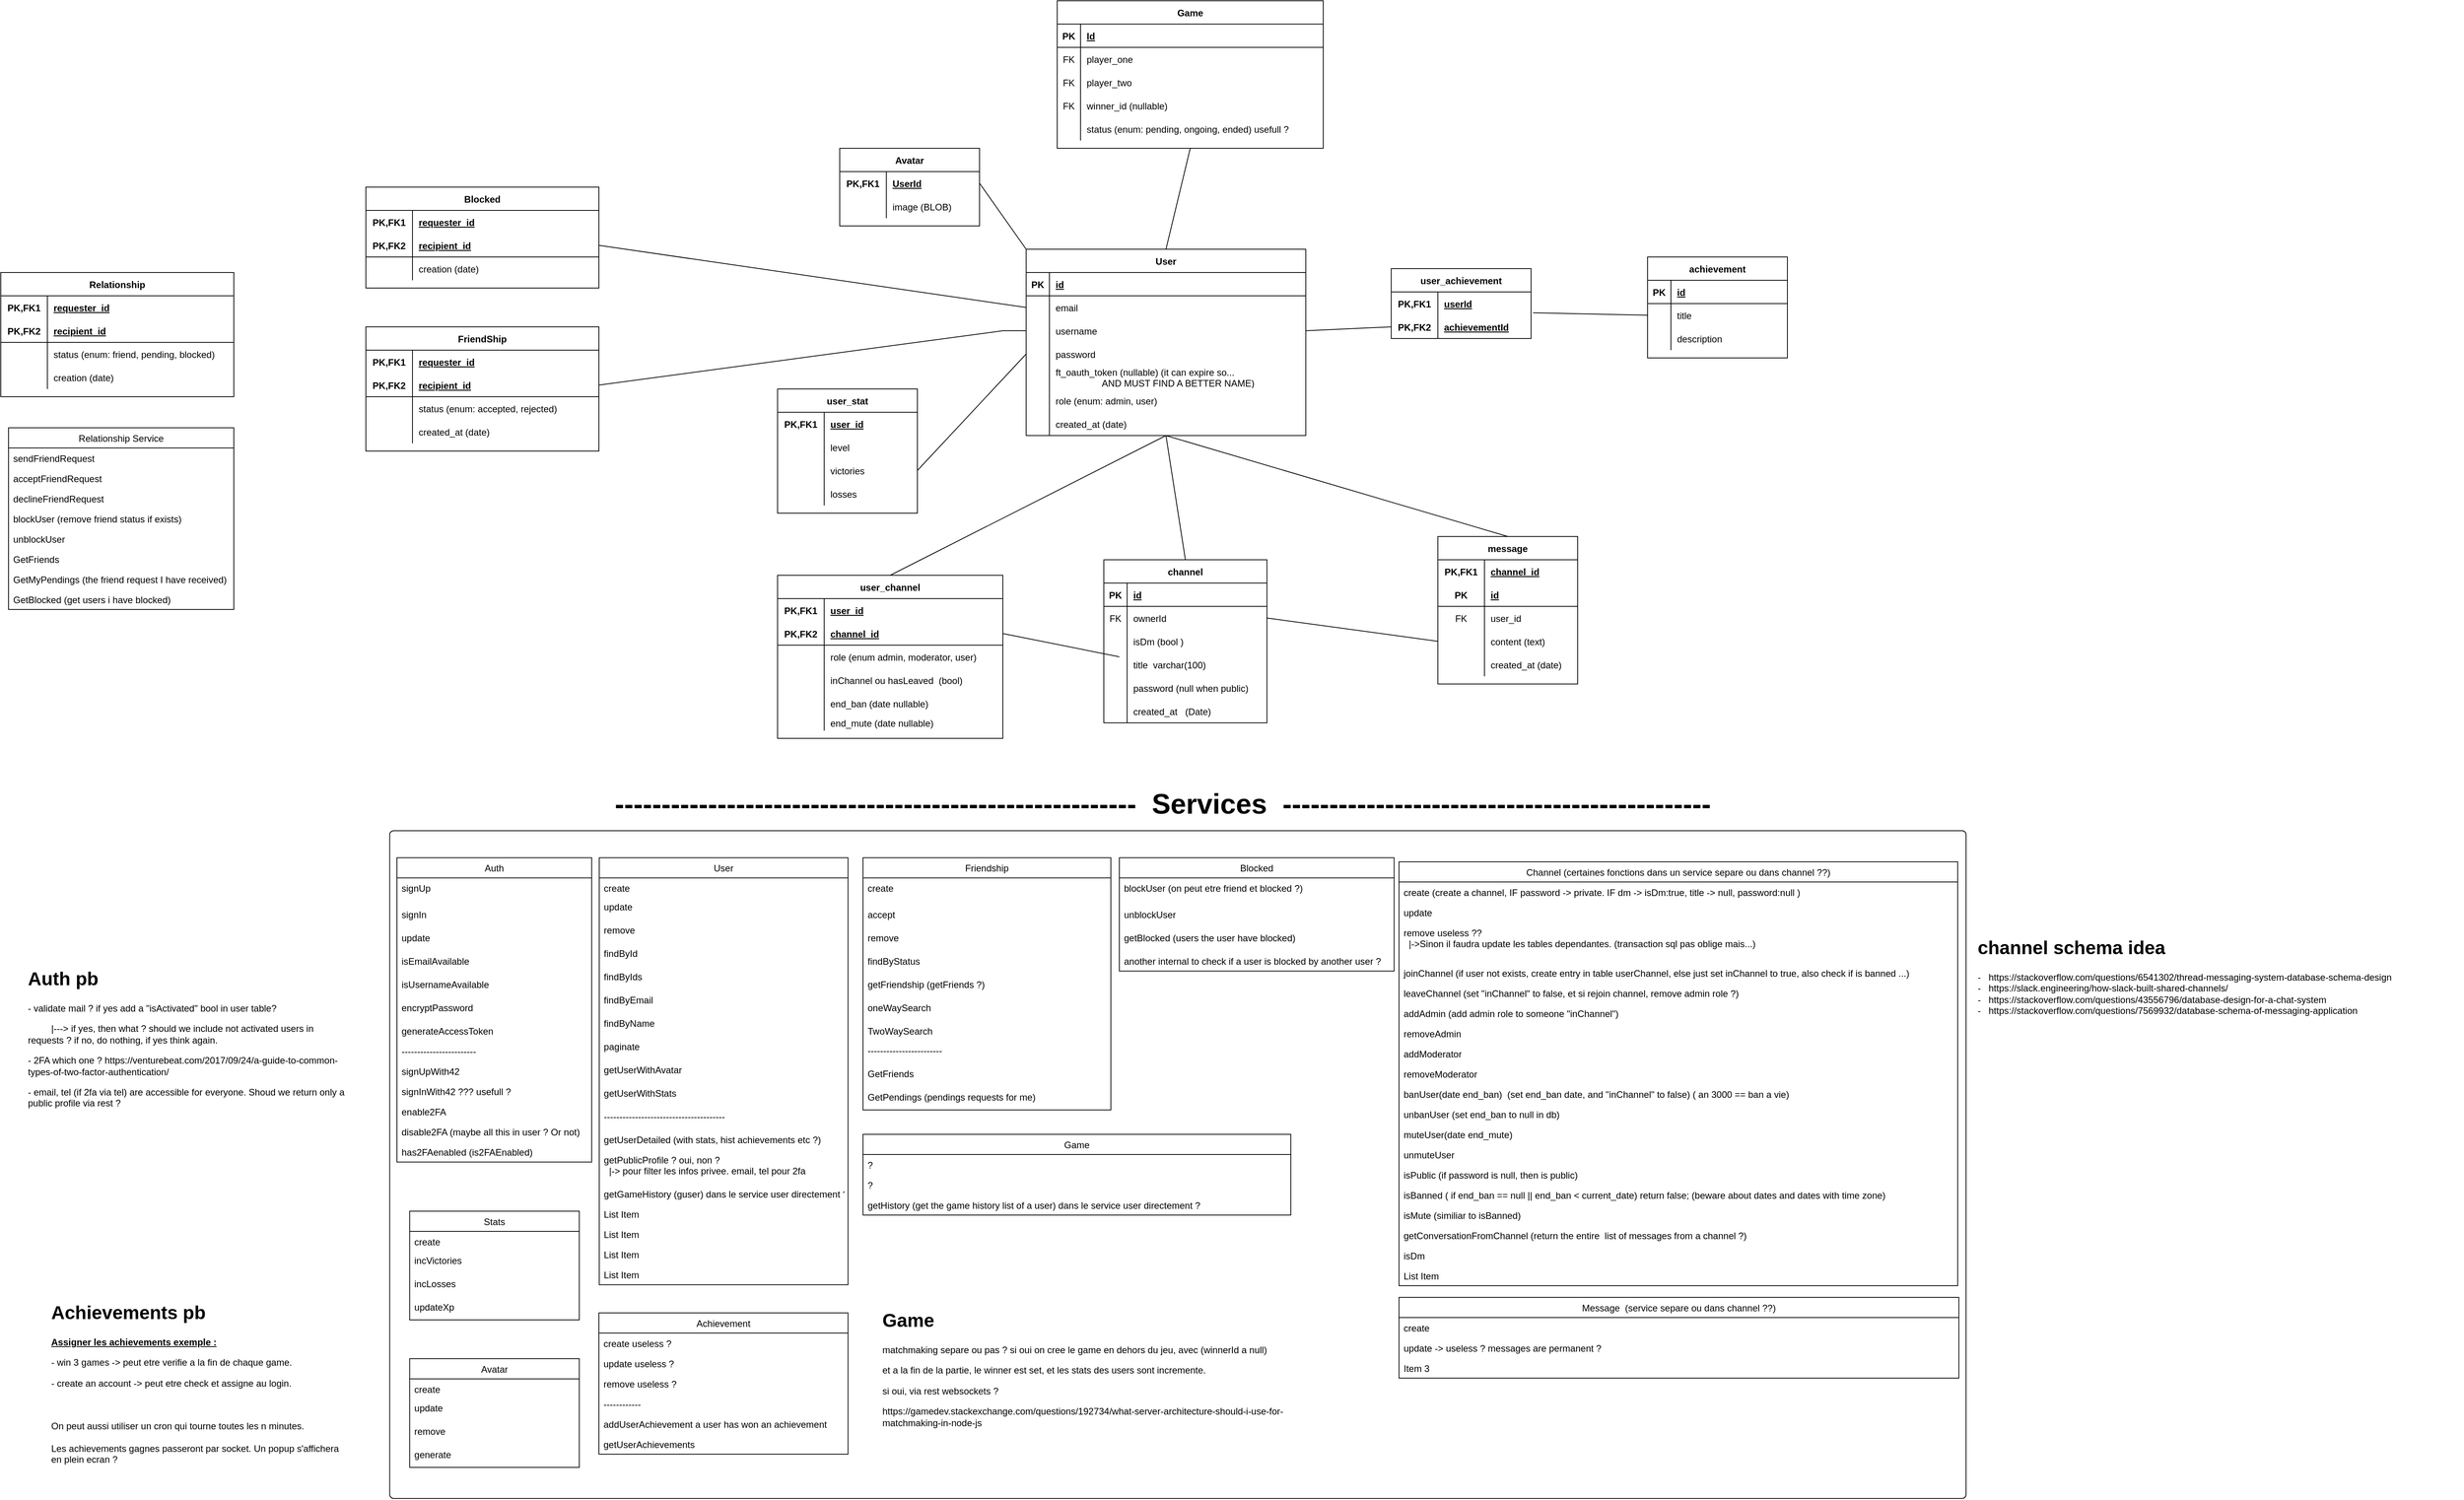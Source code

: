 <mxfile>
    <diagram id="RysTDXG4jlE5iRAqchQg" name="Schema Tables">
        <mxGraphModel dx="3349" dy="1152" grid="1" gridSize="10" guides="0" tooltips="1" connect="1" arrows="1" fold="1" page="1" pageScale="1" pageWidth="850" pageHeight="1100" math="0" shadow="0">
            <root>
                <mxCell id="0"/>
                <mxCell id="1" parent="0"/>
                <mxCell id="2" value="User" style="shape=table;startSize=30;container=1;collapsible=1;childLayout=tableLayout;fixedRows=1;rowLines=0;fontStyle=1;align=center;resizeLast=1;" parent="1" vertex="1">
                    <mxGeometry x="-180" y="480" width="360" height="240" as="geometry">
                        <mxRectangle x="-60" y="480" width="60" height="30" as="alternateBounds"/>
                    </mxGeometry>
                </mxCell>
                <mxCell id="3" value="" style="shape=partialRectangle;collapsible=0;dropTarget=0;pointerEvents=0;fillColor=none;top=0;left=0;bottom=1;right=0;points=[[0,0.5],[1,0.5]];portConstraint=eastwest;" parent="2" vertex="1">
                    <mxGeometry y="30" width="360" height="30" as="geometry"/>
                </mxCell>
                <mxCell id="4" value="PK" style="shape=partialRectangle;connectable=0;fillColor=none;top=0;left=0;bottom=0;right=0;fontStyle=1;overflow=hidden;" parent="3" vertex="1">
                    <mxGeometry width="30" height="30" as="geometry"/>
                </mxCell>
                <mxCell id="5" value="id" style="shape=partialRectangle;connectable=0;fillColor=none;top=0;left=0;bottom=0;right=0;align=left;spacingLeft=6;fontStyle=5;overflow=hidden;" parent="3" vertex="1">
                    <mxGeometry x="30" width="330" height="30" as="geometry"/>
                </mxCell>
                <mxCell id="6" value="" style="shape=partialRectangle;collapsible=0;dropTarget=0;pointerEvents=0;fillColor=none;top=0;left=0;bottom=0;right=0;points=[[0,0.5],[1,0.5]];portConstraint=eastwest;" parent="2" vertex="1">
                    <mxGeometry y="60" width="360" height="30" as="geometry"/>
                </mxCell>
                <mxCell id="7" value="" style="shape=partialRectangle;connectable=0;fillColor=none;top=0;left=0;bottom=0;right=0;editable=1;overflow=hidden;" parent="6" vertex="1">
                    <mxGeometry width="30" height="30" as="geometry"/>
                </mxCell>
                <mxCell id="8" value="email" style="shape=partialRectangle;connectable=0;fillColor=none;top=0;left=0;bottom=0;right=0;align=left;spacingLeft=6;overflow=hidden;" parent="6" vertex="1">
                    <mxGeometry x="30" width="330" height="30" as="geometry"/>
                </mxCell>
                <mxCell id="9" value="" style="shape=partialRectangle;collapsible=0;dropTarget=0;pointerEvents=0;fillColor=none;top=0;left=0;bottom=0;right=0;points=[[0,0.5],[1,0.5]];portConstraint=eastwest;" parent="2" vertex="1">
                    <mxGeometry y="90" width="360" height="30" as="geometry"/>
                </mxCell>
                <mxCell id="10" value="" style="shape=partialRectangle;connectable=0;fillColor=none;top=0;left=0;bottom=0;right=0;editable=1;overflow=hidden;" parent="9" vertex="1">
                    <mxGeometry width="30" height="30" as="geometry"/>
                </mxCell>
                <mxCell id="11" value="username" style="shape=partialRectangle;connectable=0;fillColor=none;top=0;left=0;bottom=0;right=0;align=left;spacingLeft=6;overflow=hidden;" parent="9" vertex="1">
                    <mxGeometry x="30" width="330" height="30" as="geometry"/>
                </mxCell>
                <mxCell id="12" value="" style="shape=partialRectangle;collapsible=0;dropTarget=0;pointerEvents=0;fillColor=none;top=0;left=0;bottom=0;right=0;points=[[0,0.5],[1,0.5]];portConstraint=eastwest;" parent="2" vertex="1">
                    <mxGeometry y="120" width="360" height="30" as="geometry"/>
                </mxCell>
                <mxCell id="13" value="" style="shape=partialRectangle;connectable=0;fillColor=none;top=0;left=0;bottom=0;right=0;editable=1;overflow=hidden;" parent="12" vertex="1">
                    <mxGeometry width="30" height="30" as="geometry"/>
                </mxCell>
                <mxCell id="14" value="password" style="shape=partialRectangle;connectable=0;fillColor=none;top=0;left=0;bottom=0;right=0;align=left;spacingLeft=6;overflow=hidden;" parent="12" vertex="1">
                    <mxGeometry x="30" width="330" height="30" as="geometry"/>
                </mxCell>
                <mxCell id="729" style="shape=partialRectangle;collapsible=0;dropTarget=0;pointerEvents=0;fillColor=none;top=0;left=0;bottom=0;right=0;points=[[0,0.5],[1,0.5]];portConstraint=eastwest;" vertex="1" parent="2">
                    <mxGeometry y="150" width="360" height="30" as="geometry"/>
                </mxCell>
                <mxCell id="730" style="shape=partialRectangle;connectable=0;fillColor=none;top=0;left=0;bottom=0;right=0;editable=1;overflow=hidden;" vertex="1" parent="729">
                    <mxGeometry width="30" height="30" as="geometry"/>
                </mxCell>
                <mxCell id="731" value="ft_oauth_token (nullable) (it can expire so...&#10;                  AND MUST FIND A BETTER NAME)" style="shape=partialRectangle;connectable=0;fillColor=none;top=0;left=0;bottom=0;right=0;align=left;spacingLeft=6;overflow=hidden;" vertex="1" parent="729">
                    <mxGeometry x="30" width="330" height="30" as="geometry"/>
                </mxCell>
                <mxCell id="269" style="shape=partialRectangle;collapsible=0;dropTarget=0;pointerEvents=0;fillColor=none;top=0;left=0;bottom=0;right=0;points=[[0,0.5],[1,0.5]];portConstraint=eastwest;" parent="2" vertex="1">
                    <mxGeometry y="180" width="360" height="30" as="geometry"/>
                </mxCell>
                <mxCell id="270" style="shape=partialRectangle;connectable=0;fillColor=none;top=0;left=0;bottom=0;right=0;editable=1;overflow=hidden;" parent="269" vertex="1">
                    <mxGeometry width="30" height="30" as="geometry"/>
                </mxCell>
                <mxCell id="271" value="role (enum: admin, user)" style="shape=partialRectangle;connectable=0;fillColor=none;top=0;left=0;bottom=0;right=0;align=left;spacingLeft=6;overflow=hidden;" parent="269" vertex="1">
                    <mxGeometry x="30" width="330" height="30" as="geometry"/>
                </mxCell>
                <mxCell id="335" style="shape=partialRectangle;collapsible=0;dropTarget=0;pointerEvents=0;fillColor=none;top=0;left=0;bottom=0;right=0;points=[[0,0.5],[1,0.5]];portConstraint=eastwest;" parent="2" vertex="1">
                    <mxGeometry y="210" width="360" height="30" as="geometry"/>
                </mxCell>
                <mxCell id="336" style="shape=partialRectangle;connectable=0;fillColor=none;top=0;left=0;bottom=0;right=0;editable=1;overflow=hidden;" parent="335" vertex="1">
                    <mxGeometry width="30" height="30" as="geometry"/>
                </mxCell>
                <mxCell id="337" value="created_at (date)" style="shape=partialRectangle;connectable=0;fillColor=none;top=0;left=0;bottom=0;right=0;align=left;spacingLeft=6;overflow=hidden;" parent="335" vertex="1">
                    <mxGeometry x="30" width="330" height="30" as="geometry"/>
                </mxCell>
                <mxCell id="41" value="user_achievement" style="shape=table;startSize=30;container=1;collapsible=1;childLayout=tableLayout;fixedRows=1;rowLines=0;fontStyle=1;align=center;resizeLast=1;" parent="1" vertex="1">
                    <mxGeometry x="290" y="505" width="180" height="90" as="geometry"/>
                </mxCell>
                <mxCell id="42" value="" style="shape=partialRectangle;collapsible=0;dropTarget=0;pointerEvents=0;fillColor=none;top=0;left=0;bottom=0;right=0;points=[[0,0.5],[1,0.5]];portConstraint=eastwest;" parent="41" vertex="1">
                    <mxGeometry y="30" width="180" height="30" as="geometry"/>
                </mxCell>
                <mxCell id="43" value="PK,FK1" style="shape=partialRectangle;connectable=0;fillColor=none;top=0;left=0;bottom=0;right=0;fontStyle=1;overflow=hidden;" parent="42" vertex="1">
                    <mxGeometry width="60" height="30" as="geometry"/>
                </mxCell>
                <mxCell id="44" value="userId" style="shape=partialRectangle;connectable=0;fillColor=none;top=0;left=0;bottom=0;right=0;align=left;spacingLeft=6;fontStyle=5;overflow=hidden;" parent="42" vertex="1">
                    <mxGeometry x="60" width="120" height="30" as="geometry"/>
                </mxCell>
                <mxCell id="45" value="" style="shape=partialRectangle;collapsible=0;dropTarget=0;pointerEvents=0;fillColor=none;top=0;left=0;bottom=1;right=0;points=[[0,0.5],[1,0.5]];portConstraint=eastwest;" parent="41" vertex="1">
                    <mxGeometry y="60" width="180" height="30" as="geometry"/>
                </mxCell>
                <mxCell id="46" value="PK,FK2" style="shape=partialRectangle;connectable=0;fillColor=none;top=0;left=0;bottom=0;right=0;fontStyle=1;overflow=hidden;" parent="45" vertex="1">
                    <mxGeometry width="60" height="30" as="geometry"/>
                </mxCell>
                <mxCell id="47" value="achievementId" style="shape=partialRectangle;connectable=0;fillColor=none;top=0;left=0;bottom=0;right=0;align=left;spacingLeft=6;fontStyle=5;overflow=hidden;" parent="45" vertex="1">
                    <mxGeometry x="60" width="120" height="30" as="geometry"/>
                </mxCell>
                <mxCell id="54" value="achievement" style="shape=table;startSize=30;container=1;collapsible=1;childLayout=tableLayout;fixedRows=1;rowLines=0;fontStyle=1;align=center;resizeLast=1;" parent="1" vertex="1">
                    <mxGeometry x="620" y="490" width="180" height="130" as="geometry"/>
                </mxCell>
                <mxCell id="55" value="" style="shape=partialRectangle;collapsible=0;dropTarget=0;pointerEvents=0;fillColor=none;top=0;left=0;bottom=1;right=0;points=[[0,0.5],[1,0.5]];portConstraint=eastwest;" parent="54" vertex="1">
                    <mxGeometry y="30" width="180" height="30" as="geometry"/>
                </mxCell>
                <mxCell id="56" value="PK" style="shape=partialRectangle;connectable=0;fillColor=none;top=0;left=0;bottom=0;right=0;fontStyle=1;overflow=hidden;" parent="55" vertex="1">
                    <mxGeometry width="30" height="30" as="geometry"/>
                </mxCell>
                <mxCell id="57" value="id" style="shape=partialRectangle;connectable=0;fillColor=none;top=0;left=0;bottom=0;right=0;align=left;spacingLeft=6;fontStyle=5;overflow=hidden;" parent="55" vertex="1">
                    <mxGeometry x="30" width="150" height="30" as="geometry"/>
                </mxCell>
                <mxCell id="58" value="" style="shape=partialRectangle;collapsible=0;dropTarget=0;pointerEvents=0;fillColor=none;top=0;left=0;bottom=0;right=0;points=[[0,0.5],[1,0.5]];portConstraint=eastwest;" parent="54" vertex="1">
                    <mxGeometry y="60" width="180" height="30" as="geometry"/>
                </mxCell>
                <mxCell id="59" value="" style="shape=partialRectangle;connectable=0;fillColor=none;top=0;left=0;bottom=0;right=0;editable=1;overflow=hidden;" parent="58" vertex="1">
                    <mxGeometry width="30" height="30" as="geometry"/>
                </mxCell>
                <mxCell id="60" value="title" style="shape=partialRectangle;connectable=0;fillColor=none;top=0;left=0;bottom=0;right=0;align=left;spacingLeft=6;overflow=hidden;" parent="58" vertex="1">
                    <mxGeometry x="30" width="150" height="30" as="geometry"/>
                </mxCell>
                <mxCell id="61" value="" style="shape=partialRectangle;collapsible=0;dropTarget=0;pointerEvents=0;fillColor=none;top=0;left=0;bottom=0;right=0;points=[[0,0.5],[1,0.5]];portConstraint=eastwest;" parent="54" vertex="1">
                    <mxGeometry y="90" width="180" height="30" as="geometry"/>
                </mxCell>
                <mxCell id="62" value="" style="shape=partialRectangle;connectable=0;fillColor=none;top=0;left=0;bottom=0;right=0;editable=1;overflow=hidden;" parent="61" vertex="1">
                    <mxGeometry width="30" height="30" as="geometry"/>
                </mxCell>
                <mxCell id="63" value="description" style="shape=partialRectangle;connectable=0;fillColor=none;top=0;left=0;bottom=0;right=0;align=left;spacingLeft=6;overflow=hidden;" parent="61" vertex="1">
                    <mxGeometry x="30" width="150" height="30" as="geometry"/>
                </mxCell>
                <mxCell id="67" value="" style="endArrow=none;html=1;rounded=0;exitX=1;exitY=0.5;exitDx=0;exitDy=0;entryX=0;entryY=0.5;entryDx=0;entryDy=0;" parent="1" source="9" target="45" edge="1">
                    <mxGeometry relative="1" as="geometry">
                        <mxPoint x="310" y="400" as="sourcePoint"/>
                        <mxPoint x="470" y="400" as="targetPoint"/>
                    </mxGeometry>
                </mxCell>
                <mxCell id="69" value="" style="endArrow=none;html=1;rounded=0;exitX=0;exitY=0.5;exitDx=0;exitDy=0;entryX=1.014;entryY=-0.105;entryDx=0;entryDy=0;entryPerimeter=0;" parent="1" source="58" target="45" edge="1">
                    <mxGeometry relative="1" as="geometry">
                        <mxPoint x="310" y="400" as="sourcePoint"/>
                        <mxPoint x="470" y="400" as="targetPoint"/>
                    </mxGeometry>
                </mxCell>
                <mxCell id="70" value="FriendShip" style="shape=table;startSize=30;container=1;collapsible=1;childLayout=tableLayout;fixedRows=1;rowLines=0;fontStyle=1;align=center;resizeLast=1;" parent="1" vertex="1">
                    <mxGeometry x="-1030" y="580" width="300" height="160" as="geometry"/>
                </mxCell>
                <mxCell id="71" value="" style="shape=partialRectangle;collapsible=0;dropTarget=0;pointerEvents=0;fillColor=none;top=0;left=0;bottom=0;right=0;points=[[0,0.5],[1,0.5]];portConstraint=eastwest;" parent="70" vertex="1">
                    <mxGeometry y="30" width="300" height="30" as="geometry"/>
                </mxCell>
                <mxCell id="72" value="PK,FK1" style="shape=partialRectangle;connectable=0;fillColor=none;top=0;left=0;bottom=0;right=0;fontStyle=1;overflow=hidden;" parent="71" vertex="1">
                    <mxGeometry width="60" height="30" as="geometry"/>
                </mxCell>
                <mxCell id="73" value="requester_id" style="shape=partialRectangle;connectable=0;fillColor=none;top=0;left=0;bottom=0;right=0;align=left;spacingLeft=6;fontStyle=5;overflow=hidden;" parent="71" vertex="1">
                    <mxGeometry x="60" width="240" height="30" as="geometry"/>
                </mxCell>
                <mxCell id="74" value="" style="shape=partialRectangle;collapsible=0;dropTarget=0;pointerEvents=0;fillColor=none;top=0;left=0;bottom=1;right=0;points=[[0,0.5],[1,0.5]];portConstraint=eastwest;" parent="70" vertex="1">
                    <mxGeometry y="60" width="300" height="30" as="geometry"/>
                </mxCell>
                <mxCell id="75" value="PK,FK2" style="shape=partialRectangle;connectable=0;fillColor=none;top=0;left=0;bottom=0;right=0;fontStyle=1;overflow=hidden;" parent="74" vertex="1">
                    <mxGeometry width="60" height="30" as="geometry"/>
                </mxCell>
                <mxCell id="76" value="recipient_id" style="shape=partialRectangle;connectable=0;fillColor=none;top=0;left=0;bottom=0;right=0;align=left;spacingLeft=6;fontStyle=5;overflow=hidden;" parent="74" vertex="1">
                    <mxGeometry x="60" width="240" height="30" as="geometry"/>
                </mxCell>
                <mxCell id="80" value="" style="shape=partialRectangle;collapsible=0;dropTarget=0;pointerEvents=0;fillColor=none;top=0;left=0;bottom=0;right=0;points=[[0,0.5],[1,0.5]];portConstraint=eastwest;" parent="70" vertex="1">
                    <mxGeometry y="90" width="300" height="30" as="geometry"/>
                </mxCell>
                <mxCell id="81" value="" style="shape=partialRectangle;connectable=0;fillColor=none;top=0;left=0;bottom=0;right=0;editable=1;overflow=hidden;" parent="80" vertex="1">
                    <mxGeometry width="60" height="30" as="geometry"/>
                </mxCell>
                <mxCell id="82" value="status (enum: accepted, rejected)" style="shape=partialRectangle;connectable=0;fillColor=none;top=0;left=0;bottom=0;right=0;align=left;spacingLeft=6;overflow=hidden;" parent="80" vertex="1">
                    <mxGeometry x="60" width="240" height="30" as="geometry"/>
                </mxCell>
                <mxCell id="338" style="shape=partialRectangle;collapsible=0;dropTarget=0;pointerEvents=0;fillColor=none;top=0;left=0;bottom=0;right=0;points=[[0,0.5],[1,0.5]];portConstraint=eastwest;" parent="70" vertex="1">
                    <mxGeometry y="120" width="300" height="30" as="geometry"/>
                </mxCell>
                <mxCell id="339" style="shape=partialRectangle;connectable=0;fillColor=none;top=0;left=0;bottom=0;right=0;editable=1;overflow=hidden;" parent="338" vertex="1">
                    <mxGeometry width="60" height="30" as="geometry"/>
                </mxCell>
                <mxCell id="340" value="created_at (date)" style="shape=partialRectangle;connectable=0;fillColor=none;top=0;left=0;bottom=0;right=0;align=left;spacingLeft=6;overflow=hidden;" parent="338" vertex="1">
                    <mxGeometry x="60" width="240" height="30" as="geometry"/>
                </mxCell>
                <mxCell id="103" value="" style="endArrow=none;html=1;rounded=0;exitX=0;exitY=0.5;exitDx=0;exitDy=0;entryX=1;entryY=0.5;entryDx=0;entryDy=0;" parent="1" source="9" target="74" edge="1">
                    <mxGeometry relative="1" as="geometry">
                        <mxPoint x="310" y="260" as="sourcePoint"/>
                        <mxPoint x="470" y="260" as="targetPoint"/>
                        <Array as="points">
                            <mxPoint x="-210" y="585"/>
                        </Array>
                    </mxGeometry>
                </mxCell>
                <mxCell id="104" value="channel" style="shape=table;startSize=30;container=1;collapsible=1;childLayout=tableLayout;fixedRows=1;rowLines=0;fontStyle=1;align=center;resizeLast=1;" parent="1" vertex="1">
                    <mxGeometry x="-80" y="880" width="210" height="210" as="geometry"/>
                </mxCell>
                <mxCell id="105" value="" style="shape=partialRectangle;collapsible=0;dropTarget=0;pointerEvents=0;fillColor=none;top=0;left=0;bottom=1;right=0;points=[[0,0.5],[1,0.5]];portConstraint=eastwest;" parent="104" vertex="1">
                    <mxGeometry y="30" width="210" height="30" as="geometry"/>
                </mxCell>
                <mxCell id="106" value="PK" style="shape=partialRectangle;connectable=0;fillColor=none;top=0;left=0;bottom=0;right=0;fontStyle=1;overflow=hidden;" parent="105" vertex="1">
                    <mxGeometry width="30" height="30" as="geometry"/>
                </mxCell>
                <mxCell id="107" value="id" style="shape=partialRectangle;connectable=0;fillColor=none;top=0;left=0;bottom=0;right=0;align=left;spacingLeft=6;fontStyle=5;overflow=hidden;" parent="105" vertex="1">
                    <mxGeometry x="30" width="180" height="30" as="geometry"/>
                </mxCell>
                <mxCell id="108" value="" style="shape=partialRectangle;collapsible=0;dropTarget=0;pointerEvents=0;fillColor=none;top=0;left=0;bottom=0;right=0;points=[[0,0.5],[1,0.5]];portConstraint=eastwest;" parent="104" vertex="1">
                    <mxGeometry y="60" width="210" height="30" as="geometry"/>
                </mxCell>
                <mxCell id="109" value="FK" style="shape=partialRectangle;connectable=0;fillColor=none;top=0;left=0;bottom=0;right=0;editable=1;overflow=hidden;" parent="108" vertex="1">
                    <mxGeometry width="30" height="30" as="geometry"/>
                </mxCell>
                <mxCell id="110" value="ownerId" style="shape=partialRectangle;connectable=0;fillColor=none;top=0;left=0;bottom=0;right=0;align=left;spacingLeft=6;overflow=hidden;" parent="108" vertex="1">
                    <mxGeometry x="30" width="180" height="30" as="geometry"/>
                </mxCell>
                <mxCell id="688" style="shape=partialRectangle;collapsible=0;dropTarget=0;pointerEvents=0;fillColor=none;top=0;left=0;bottom=0;right=0;points=[[0,0.5],[1,0.5]];portConstraint=eastwest;" parent="104" vertex="1">
                    <mxGeometry y="90" width="210" height="30" as="geometry"/>
                </mxCell>
                <mxCell id="689" style="shape=partialRectangle;connectable=0;fillColor=none;top=0;left=0;bottom=0;right=0;editable=1;overflow=hidden;" parent="688" vertex="1">
                    <mxGeometry width="30" height="30" as="geometry"/>
                </mxCell>
                <mxCell id="690" value="isDm (bool )" style="shape=partialRectangle;connectable=0;fillColor=none;top=0;left=0;bottom=0;right=0;align=left;spacingLeft=6;overflow=hidden;" parent="688" vertex="1">
                    <mxGeometry x="30" width="180" height="30" as="geometry"/>
                </mxCell>
                <mxCell id="368" style="shape=partialRectangle;collapsible=0;dropTarget=0;pointerEvents=0;fillColor=none;top=0;left=0;bottom=0;right=0;points=[[0,0.5],[1,0.5]];portConstraint=eastwest;" parent="104" vertex="1">
                    <mxGeometry y="120" width="210" height="30" as="geometry"/>
                </mxCell>
                <mxCell id="369" style="shape=partialRectangle;connectable=0;fillColor=none;top=0;left=0;bottom=0;right=0;editable=1;overflow=hidden;" parent="368" vertex="1">
                    <mxGeometry width="30" height="30" as="geometry"/>
                </mxCell>
                <mxCell id="370" value="title  varchar(100)" style="shape=partialRectangle;connectable=0;fillColor=none;top=0;left=0;bottom=0;right=0;align=left;spacingLeft=6;overflow=hidden;" parent="368" vertex="1">
                    <mxGeometry x="30" width="180" height="30" as="geometry"/>
                </mxCell>
                <mxCell id="114" value="" style="shape=partialRectangle;collapsible=0;dropTarget=0;pointerEvents=0;fillColor=none;top=0;left=0;bottom=0;right=0;points=[[0,0.5],[1,0.5]];portConstraint=eastwest;" parent="104" vertex="1">
                    <mxGeometry y="150" width="210" height="30" as="geometry"/>
                </mxCell>
                <mxCell id="115" value="" style="shape=partialRectangle;connectable=0;fillColor=none;top=0;left=0;bottom=0;right=0;editable=1;overflow=hidden;" parent="114" vertex="1">
                    <mxGeometry width="30" height="30" as="geometry"/>
                </mxCell>
                <mxCell id="116" value="password (null when public)" style="shape=partialRectangle;connectable=0;fillColor=none;top=0;left=0;bottom=0;right=0;align=left;spacingLeft=6;overflow=hidden;" parent="114" vertex="1">
                    <mxGeometry x="30" width="180" height="30" as="geometry"/>
                </mxCell>
                <mxCell id="117" style="shape=partialRectangle;collapsible=0;dropTarget=0;pointerEvents=0;fillColor=none;top=0;left=0;bottom=0;right=0;points=[[0,0.5],[1,0.5]];portConstraint=eastwest;" parent="104" vertex="1">
                    <mxGeometry y="180" width="210" height="30" as="geometry"/>
                </mxCell>
                <mxCell id="118" style="shape=partialRectangle;connectable=0;fillColor=none;top=0;left=0;bottom=0;right=0;editable=1;overflow=hidden;" parent="117" vertex="1">
                    <mxGeometry width="30" height="30" as="geometry"/>
                </mxCell>
                <mxCell id="119" value="created_at   (Date)" style="shape=partialRectangle;connectable=0;fillColor=none;top=0;left=0;bottom=0;right=0;align=left;spacingLeft=6;overflow=hidden;" parent="117" vertex="1">
                    <mxGeometry x="30" width="180" height="30" as="geometry"/>
                </mxCell>
                <mxCell id="120" value="" style="endArrow=none;html=1;rounded=0;exitX=0.5;exitY=1;exitDx=0;exitDy=0;entryX=0.5;entryY=0;entryDx=0;entryDy=0;" parent="1" source="2" target="104" edge="1">
                    <mxGeometry relative="1" as="geometry">
                        <mxPoint x="120" y="300" as="sourcePoint"/>
                        <mxPoint x="260" y="380" as="targetPoint"/>
                    </mxGeometry>
                </mxCell>
                <mxCell id="135" value="Game" style="shape=table;startSize=30;container=1;collapsible=1;childLayout=tableLayout;fixedRows=1;rowLines=0;fontStyle=1;align=center;resizeLast=1;" parent="1" vertex="1">
                    <mxGeometry x="-140" y="160" width="342.5" height="190" as="geometry"/>
                </mxCell>
                <mxCell id="136" value="" style="shape=partialRectangle;collapsible=0;dropTarget=0;pointerEvents=0;fillColor=none;top=0;left=0;bottom=1;right=0;points=[[0,0.5],[1,0.5]];portConstraint=eastwest;" parent="135" vertex="1">
                    <mxGeometry y="30" width="342.5" height="30" as="geometry"/>
                </mxCell>
                <mxCell id="137" value="PK" style="shape=partialRectangle;connectable=0;fillColor=none;top=0;left=0;bottom=0;right=0;fontStyle=1;overflow=hidden;" parent="136" vertex="1">
                    <mxGeometry width="30" height="30" as="geometry"/>
                </mxCell>
                <mxCell id="138" value="Id" style="shape=partialRectangle;connectable=0;fillColor=none;top=0;left=0;bottom=0;right=0;align=left;spacingLeft=6;fontStyle=5;overflow=hidden;" parent="136" vertex="1">
                    <mxGeometry x="30" width="312.5" height="30" as="geometry"/>
                </mxCell>
                <mxCell id="139" value="" style="shape=partialRectangle;collapsible=0;dropTarget=0;pointerEvents=0;fillColor=none;top=0;left=0;bottom=0;right=0;points=[[0,0.5],[1,0.5]];portConstraint=eastwest;" parent="135" vertex="1">
                    <mxGeometry y="60" width="342.5" height="30" as="geometry"/>
                </mxCell>
                <mxCell id="140" value="FK" style="shape=partialRectangle;connectable=0;fillColor=none;top=0;left=0;bottom=0;right=0;editable=1;overflow=hidden;" parent="139" vertex="1">
                    <mxGeometry width="30" height="30" as="geometry"/>
                </mxCell>
                <mxCell id="141" value="player_one" style="shape=partialRectangle;connectable=0;fillColor=none;top=0;left=0;bottom=0;right=0;align=left;spacingLeft=6;overflow=hidden;" parent="139" vertex="1">
                    <mxGeometry x="30" width="312.5" height="30" as="geometry"/>
                </mxCell>
                <mxCell id="142" value="" style="shape=partialRectangle;collapsible=0;dropTarget=0;pointerEvents=0;fillColor=none;top=0;left=0;bottom=0;right=0;points=[[0,0.5],[1,0.5]];portConstraint=eastwest;" parent="135" vertex="1">
                    <mxGeometry y="90" width="342.5" height="30" as="geometry"/>
                </mxCell>
                <mxCell id="143" value="FK" style="shape=partialRectangle;connectable=0;fillColor=none;top=0;left=0;bottom=0;right=0;editable=1;overflow=hidden;" parent="142" vertex="1">
                    <mxGeometry width="30" height="30" as="geometry"/>
                </mxCell>
                <mxCell id="144" value="player_two" style="shape=partialRectangle;connectable=0;fillColor=none;top=0;left=0;bottom=0;right=0;align=left;spacingLeft=6;overflow=hidden;" parent="142" vertex="1">
                    <mxGeometry x="30" width="312.5" height="30" as="geometry"/>
                </mxCell>
                <mxCell id="145" value="" style="shape=partialRectangle;collapsible=0;dropTarget=0;pointerEvents=0;fillColor=none;top=0;left=0;bottom=0;right=0;points=[[0,0.5],[1,0.5]];portConstraint=eastwest;" parent="135" vertex="1">
                    <mxGeometry y="120" width="342.5" height="30" as="geometry"/>
                </mxCell>
                <mxCell id="146" value="FK" style="shape=partialRectangle;connectable=0;fillColor=none;top=0;left=0;bottom=0;right=0;editable=1;overflow=hidden;" parent="145" vertex="1">
                    <mxGeometry width="30" height="30" as="geometry"/>
                </mxCell>
                <mxCell id="147" value="winner_id (nullable)" style="shape=partialRectangle;connectable=0;fillColor=none;top=0;left=0;bottom=0;right=0;align=left;spacingLeft=6;overflow=hidden;" parent="145" vertex="1">
                    <mxGeometry x="30" width="312.5" height="30" as="geometry"/>
                </mxCell>
                <mxCell id="315" style="shape=partialRectangle;collapsible=0;dropTarget=0;pointerEvents=0;fillColor=none;top=0;left=0;bottom=0;right=0;points=[[0,0.5],[1,0.5]];portConstraint=eastwest;" parent="135" vertex="1">
                    <mxGeometry y="150" width="342.5" height="30" as="geometry"/>
                </mxCell>
                <mxCell id="316" style="shape=partialRectangle;connectable=0;fillColor=none;top=0;left=0;bottom=0;right=0;editable=1;overflow=hidden;" parent="315" vertex="1">
                    <mxGeometry width="30" height="30" as="geometry"/>
                </mxCell>
                <mxCell id="317" value="status (enum: pending, ongoing, ended) usefull ?" style="shape=partialRectangle;connectable=0;fillColor=none;top=0;left=0;bottom=0;right=0;align=left;spacingLeft=6;overflow=hidden;" parent="315" vertex="1">
                    <mxGeometry x="30" width="312.5" height="30" as="geometry"/>
                </mxCell>
                <mxCell id="149" value="" style="endArrow=none;html=1;rounded=0;entryX=0.5;entryY=1;entryDx=0;entryDy=0;exitX=0.5;exitY=0;exitDx=0;exitDy=0;" parent="1" source="2" target="135" edge="1">
                    <mxGeometry relative="1" as="geometry">
                        <mxPoint x="-80" y="-50" as="sourcePoint"/>
                        <mxPoint x="80" y="-50" as="targetPoint"/>
                    </mxGeometry>
                </mxCell>
                <mxCell id="183" value="user_channel" style="shape=table;startSize=30;container=1;collapsible=1;childLayout=tableLayout;fixedRows=1;rowLines=0;fontStyle=1;align=center;resizeLast=1;" parent="1" vertex="1">
                    <mxGeometry x="-500" y="900" width="290" height="210" as="geometry"/>
                </mxCell>
                <mxCell id="184" value="" style="shape=partialRectangle;collapsible=0;dropTarget=0;pointerEvents=0;fillColor=none;top=0;left=0;bottom=0;right=0;points=[[0,0.5],[1,0.5]];portConstraint=eastwest;" parent="183" vertex="1">
                    <mxGeometry y="30" width="290" height="30" as="geometry"/>
                </mxCell>
                <mxCell id="185" value="PK,FK1" style="shape=partialRectangle;connectable=0;fillColor=none;top=0;left=0;bottom=0;right=0;fontStyle=1;overflow=hidden;" parent="184" vertex="1">
                    <mxGeometry width="60" height="30" as="geometry"/>
                </mxCell>
                <mxCell id="186" value="user_id" style="shape=partialRectangle;connectable=0;fillColor=none;top=0;left=0;bottom=0;right=0;align=left;spacingLeft=6;fontStyle=5;overflow=hidden;" parent="184" vertex="1">
                    <mxGeometry x="60" width="230" height="30" as="geometry"/>
                </mxCell>
                <mxCell id="187" value="" style="shape=partialRectangle;collapsible=0;dropTarget=0;pointerEvents=0;fillColor=none;top=0;left=0;bottom=1;right=0;points=[[0,0.5],[1,0.5]];portConstraint=eastwest;" parent="183" vertex="1">
                    <mxGeometry y="60" width="290" height="30" as="geometry"/>
                </mxCell>
                <mxCell id="188" value="PK,FK2" style="shape=partialRectangle;connectable=0;fillColor=none;top=0;left=0;bottom=0;right=0;fontStyle=1;overflow=hidden;" parent="187" vertex="1">
                    <mxGeometry width="60" height="30" as="geometry"/>
                </mxCell>
                <mxCell id="189" value="channel_id" style="shape=partialRectangle;connectable=0;fillColor=none;top=0;left=0;bottom=0;right=0;align=left;spacingLeft=6;fontStyle=5;overflow=hidden;" parent="187" vertex="1">
                    <mxGeometry x="60" width="230" height="30" as="geometry"/>
                </mxCell>
                <mxCell id="190" value="" style="shape=partialRectangle;collapsible=0;dropTarget=0;pointerEvents=0;fillColor=none;top=0;left=0;bottom=0;right=0;points=[[0,0.5],[1,0.5]];portConstraint=eastwest;" parent="183" vertex="1">
                    <mxGeometry y="90" width="290" height="30" as="geometry"/>
                </mxCell>
                <mxCell id="191" value="" style="shape=partialRectangle;connectable=0;fillColor=none;top=0;left=0;bottom=0;right=0;editable=1;overflow=hidden;" parent="190" vertex="1">
                    <mxGeometry width="60" height="30" as="geometry"/>
                </mxCell>
                <mxCell id="192" value="role (enum admin, moderator, user)" style="shape=partialRectangle;connectable=0;fillColor=none;top=0;left=0;bottom=0;right=0;align=left;spacingLeft=6;overflow=hidden;" parent="190" vertex="1">
                    <mxGeometry x="60" width="230" height="30" as="geometry"/>
                </mxCell>
                <mxCell id="412" style="shape=partialRectangle;collapsible=0;dropTarget=0;pointerEvents=0;fillColor=none;top=0;left=0;bottom=0;right=0;points=[[0,0.5],[1,0.5]];portConstraint=eastwest;" parent="183" vertex="1">
                    <mxGeometry y="120" width="290" height="30" as="geometry"/>
                </mxCell>
                <mxCell id="413" style="shape=partialRectangle;connectable=0;fillColor=none;top=0;left=0;bottom=0;right=0;editable=1;overflow=hidden;" parent="412" vertex="1">
                    <mxGeometry width="60" height="30" as="geometry"/>
                </mxCell>
                <mxCell id="414" value="inChannel ou hasLeaved  (bool)" style="shape=partialRectangle;connectable=0;fillColor=none;top=0;left=0;bottom=0;right=0;align=left;spacingLeft=6;overflow=hidden;" parent="412" vertex="1">
                    <mxGeometry x="60" width="230" height="30" as="geometry"/>
                </mxCell>
                <mxCell id="356" style="shape=partialRectangle;collapsible=0;dropTarget=0;pointerEvents=0;fillColor=none;top=0;left=0;bottom=0;right=0;points=[[0,0.5],[1,0.5]];portConstraint=eastwest;" parent="183" vertex="1">
                    <mxGeometry y="150" width="290" height="30" as="geometry"/>
                </mxCell>
                <mxCell id="357" style="shape=partialRectangle;connectable=0;fillColor=none;top=0;left=0;bottom=0;right=0;editable=1;overflow=hidden;" parent="356" vertex="1">
                    <mxGeometry width="60" height="30" as="geometry"/>
                </mxCell>
                <mxCell id="358" value="end_ban (date nullable)" style="shape=partialRectangle;connectable=0;fillColor=none;top=0;left=0;bottom=0;right=0;align=left;spacingLeft=6;overflow=hidden;" parent="356" vertex="1">
                    <mxGeometry x="60" width="230" height="30" as="geometry"/>
                </mxCell>
                <mxCell id="362" style="shape=partialRectangle;collapsible=0;dropTarget=0;pointerEvents=0;fillColor=none;top=0;left=0;bottom=0;right=0;points=[[0,0.5],[1,0.5]];portConstraint=eastwest;" parent="183" vertex="1">
                    <mxGeometry y="180" width="290" height="20" as="geometry"/>
                </mxCell>
                <mxCell id="363" style="shape=partialRectangle;connectable=0;fillColor=none;top=0;left=0;bottom=0;right=0;editable=1;overflow=hidden;" parent="362" vertex="1">
                    <mxGeometry width="60" height="20" as="geometry"/>
                </mxCell>
                <mxCell id="364" value="end_mute (date nullable)" style="shape=partialRectangle;connectable=0;fillColor=none;top=0;left=0;bottom=0;right=0;align=left;spacingLeft=6;overflow=hidden;" parent="362" vertex="1">
                    <mxGeometry x="60" width="230" height="20" as="geometry"/>
                </mxCell>
                <mxCell id="196" value="" style="endArrow=none;html=1;rounded=0;exitX=0.5;exitY=0;exitDx=0;exitDy=0;entryX=0.5;entryY=1;entryDx=0;entryDy=0;" parent="1" source="183" target="2" edge="1">
                    <mxGeometry relative="1" as="geometry">
                        <mxPoint x="-150" y="590" as="sourcePoint"/>
                        <mxPoint x="300" y="390" as="targetPoint"/>
                    </mxGeometry>
                </mxCell>
                <mxCell id="212" value="" style="endArrow=none;html=1;rounded=0;exitX=1;exitY=0.5;exitDx=0;exitDy=0;entryX=0;entryY=0.5;entryDx=0;entryDy=0;" parent="1" source="187" edge="1">
                    <mxGeometry relative="1" as="geometry">
                        <mxPoint x="-30" y="260" as="sourcePoint"/>
                        <mxPoint x="-60" y="1005" as="targetPoint"/>
                    </mxGeometry>
                </mxCell>
                <mxCell id="254" value="message" style="shape=table;startSize=30;container=1;collapsible=1;childLayout=tableLayout;fixedRows=1;rowLines=0;fontStyle=1;align=center;resizeLast=1;" parent="1" vertex="1">
                    <mxGeometry x="350" y="850" width="180" height="190" as="geometry"/>
                </mxCell>
                <mxCell id="255" value="" style="shape=partialRectangle;collapsible=0;dropTarget=0;pointerEvents=0;fillColor=none;top=0;left=0;bottom=0;right=0;points=[[0,0.5],[1,0.5]];portConstraint=eastwest;" parent="254" vertex="1">
                    <mxGeometry y="30" width="180" height="30" as="geometry"/>
                </mxCell>
                <mxCell id="256" value="PK,FK1" style="shape=partialRectangle;connectable=0;fillColor=none;top=0;left=0;bottom=0;right=0;fontStyle=1;overflow=hidden;" parent="255" vertex="1">
                    <mxGeometry width="60" height="30" as="geometry"/>
                </mxCell>
                <mxCell id="257" value="channel_id" style="shape=partialRectangle;connectable=0;fillColor=none;top=0;left=0;bottom=0;right=0;align=left;spacingLeft=6;fontStyle=5;overflow=hidden;" parent="255" vertex="1">
                    <mxGeometry x="60" width="120" height="30" as="geometry"/>
                </mxCell>
                <mxCell id="374" style="shape=partialRectangle;collapsible=0;dropTarget=0;pointerEvents=0;fillColor=none;top=0;left=0;bottom=1;right=0;points=[[0,0.5],[1,0.5]];portConstraint=eastwest;" parent="254" vertex="1">
                    <mxGeometry y="60" width="180" height="30" as="geometry"/>
                </mxCell>
                <mxCell id="375" value="PK" style="shape=partialRectangle;connectable=0;fillColor=none;top=0;left=0;bottom=0;right=0;fontStyle=1;overflow=hidden;" parent="374" vertex="1">
                    <mxGeometry width="60" height="30" as="geometry"/>
                </mxCell>
                <mxCell id="376" value="id" style="shape=partialRectangle;connectable=0;fillColor=none;top=0;left=0;bottom=0;right=0;align=left;spacingLeft=6;fontStyle=5;overflow=hidden;" parent="374" vertex="1">
                    <mxGeometry x="60" width="120" height="30" as="geometry"/>
                </mxCell>
                <mxCell id="377" style="shape=partialRectangle;collapsible=0;dropTarget=0;pointerEvents=0;fillColor=none;top=0;left=0;bottom=0;right=0;points=[[0,0.5],[1,0.5]];portConstraint=eastwest;" parent="254" vertex="1">
                    <mxGeometry y="90" width="180" height="30" as="geometry"/>
                </mxCell>
                <mxCell id="378" value="FK" style="shape=partialRectangle;connectable=0;fillColor=none;top=0;left=0;bottom=0;right=0;editable=1;overflow=hidden;" parent="377" vertex="1">
                    <mxGeometry width="60" height="30" as="geometry"/>
                </mxCell>
                <mxCell id="379" value="user_id" style="shape=partialRectangle;connectable=0;fillColor=none;top=0;left=0;bottom=0;right=0;align=left;spacingLeft=6;overflow=hidden;" parent="377" vertex="1">
                    <mxGeometry x="60" width="120" height="30" as="geometry"/>
                </mxCell>
                <mxCell id="264" value="" style="shape=partialRectangle;collapsible=0;dropTarget=0;pointerEvents=0;fillColor=none;top=0;left=0;bottom=0;right=0;points=[[0,0.5],[1,0.5]];portConstraint=eastwest;" parent="254" vertex="1">
                    <mxGeometry y="120" width="180" height="30" as="geometry"/>
                </mxCell>
                <mxCell id="265" value="" style="shape=partialRectangle;connectable=0;fillColor=none;top=0;left=0;bottom=0;right=0;editable=1;overflow=hidden;" parent="264" vertex="1">
                    <mxGeometry width="60" height="30" as="geometry"/>
                </mxCell>
                <mxCell id="266" value="content (text)" style="shape=partialRectangle;connectable=0;fillColor=none;top=0;left=0;bottom=0;right=0;align=left;spacingLeft=6;overflow=hidden;" parent="264" vertex="1">
                    <mxGeometry x="60" width="120" height="30" as="geometry"/>
                </mxCell>
                <mxCell id="380" style="shape=partialRectangle;collapsible=0;dropTarget=0;pointerEvents=0;fillColor=none;top=0;left=0;bottom=0;right=0;points=[[0,0.5],[1,0.5]];portConstraint=eastwest;" parent="254" vertex="1">
                    <mxGeometry y="150" width="180" height="30" as="geometry"/>
                </mxCell>
                <mxCell id="381" style="shape=partialRectangle;connectable=0;fillColor=none;top=0;left=0;bottom=0;right=0;editable=1;overflow=hidden;" parent="380" vertex="1">
                    <mxGeometry width="60" height="30" as="geometry"/>
                </mxCell>
                <mxCell id="382" value="created_at (date)" style="shape=partialRectangle;connectable=0;fillColor=none;top=0;left=0;bottom=0;right=0;align=left;spacingLeft=6;overflow=hidden;" parent="380" vertex="1">
                    <mxGeometry x="60" width="120" height="30" as="geometry"/>
                </mxCell>
                <mxCell id="267" value="" style="endArrow=none;html=1;rounded=0;entryX=0.5;entryY=0;entryDx=0;entryDy=0;exitX=0.5;exitY=1;exitDx=0;exitDy=0;" parent="1" source="2" target="254" edge="1">
                    <mxGeometry relative="1" as="geometry">
                        <mxPoint x="30" y="690" as="sourcePoint"/>
                        <mxPoint x="250" y="850" as="targetPoint"/>
                    </mxGeometry>
                </mxCell>
                <mxCell id="268" value="" style="endArrow=none;html=1;rounded=0;exitX=1;exitY=0.5;exitDx=0;exitDy=0;entryX=0;entryY=0.5;entryDx=0;entryDy=0;" parent="1" source="108" edge="1">
                    <mxGeometry relative="1" as="geometry">
                        <mxPoint x="90" y="850" as="sourcePoint"/>
                        <mxPoint x="350" y="985" as="targetPoint"/>
                    </mxGeometry>
                </mxCell>
                <mxCell id="288" value="user_stat" style="shape=table;startSize=30;container=1;collapsible=1;childLayout=tableLayout;fixedRows=1;rowLines=0;fontStyle=1;align=center;resizeLast=1;" parent="1" vertex="1">
                    <mxGeometry x="-500" y="660" width="180" height="160" as="geometry"/>
                </mxCell>
                <mxCell id="289" value="" style="shape=partialRectangle;collapsible=0;dropTarget=0;pointerEvents=0;fillColor=none;top=0;left=0;bottom=0;right=0;points=[[0,0.5],[1,0.5]];portConstraint=eastwest;" parent="288" vertex="1">
                    <mxGeometry y="30" width="180" height="30" as="geometry"/>
                </mxCell>
                <mxCell id="290" value="PK,FK1" style="shape=partialRectangle;connectable=0;fillColor=none;top=0;left=0;bottom=0;right=0;fontStyle=1;overflow=hidden;" parent="289" vertex="1">
                    <mxGeometry width="60" height="30" as="geometry"/>
                </mxCell>
                <mxCell id="291" value="user_id" style="shape=partialRectangle;connectable=0;fillColor=none;top=0;left=0;bottom=0;right=0;align=left;spacingLeft=6;fontStyle=5;overflow=hidden;" parent="289" vertex="1">
                    <mxGeometry x="60" width="120" height="30" as="geometry"/>
                </mxCell>
                <mxCell id="295" value="" style="shape=partialRectangle;collapsible=0;dropTarget=0;pointerEvents=0;fillColor=none;top=0;left=0;bottom=0;right=0;points=[[0,0.5],[1,0.5]];portConstraint=eastwest;" parent="288" vertex="1">
                    <mxGeometry y="60" width="180" height="30" as="geometry"/>
                </mxCell>
                <mxCell id="296" value="" style="shape=partialRectangle;connectable=0;fillColor=none;top=0;left=0;bottom=0;right=0;editable=1;overflow=hidden;" parent="295" vertex="1">
                    <mxGeometry width="60" height="30" as="geometry"/>
                </mxCell>
                <mxCell id="297" value="level" style="shape=partialRectangle;connectable=0;fillColor=none;top=0;left=0;bottom=0;right=0;align=left;spacingLeft=6;overflow=hidden;" parent="295" vertex="1">
                    <mxGeometry x="60" width="120" height="30" as="geometry"/>
                </mxCell>
                <mxCell id="298" value="" style="shape=partialRectangle;collapsible=0;dropTarget=0;pointerEvents=0;fillColor=none;top=0;left=0;bottom=0;right=0;points=[[0,0.5],[1,0.5]];portConstraint=eastwest;" parent="288" vertex="1">
                    <mxGeometry y="90" width="180" height="30" as="geometry"/>
                </mxCell>
                <mxCell id="299" value="" style="shape=partialRectangle;connectable=0;fillColor=none;top=0;left=0;bottom=0;right=0;editable=1;overflow=hidden;" parent="298" vertex="1">
                    <mxGeometry width="60" height="30" as="geometry"/>
                </mxCell>
                <mxCell id="300" value="victories" style="shape=partialRectangle;connectable=0;fillColor=none;top=0;left=0;bottom=0;right=0;align=left;spacingLeft=6;overflow=hidden;" parent="298" vertex="1">
                    <mxGeometry x="60" width="120" height="30" as="geometry"/>
                </mxCell>
                <mxCell id="301" style="shape=partialRectangle;collapsible=0;dropTarget=0;pointerEvents=0;fillColor=none;top=0;left=0;bottom=0;right=0;points=[[0,0.5],[1,0.5]];portConstraint=eastwest;" parent="288" vertex="1">
                    <mxGeometry y="120" width="180" height="30" as="geometry"/>
                </mxCell>
                <mxCell id="302" style="shape=partialRectangle;connectable=0;fillColor=none;top=0;left=0;bottom=0;right=0;editable=1;overflow=hidden;" parent="301" vertex="1">
                    <mxGeometry width="60" height="30" as="geometry"/>
                </mxCell>
                <mxCell id="303" value="losses" style="shape=partialRectangle;connectable=0;fillColor=none;top=0;left=0;bottom=0;right=0;align=left;spacingLeft=6;overflow=hidden;" parent="301" vertex="1">
                    <mxGeometry x="60" width="120" height="30" as="geometry"/>
                </mxCell>
                <mxCell id="318" value="Avatar" style="shape=table;startSize=30;container=1;collapsible=1;childLayout=tableLayout;fixedRows=1;rowLines=0;fontStyle=1;align=center;resizeLast=1;" parent="1" vertex="1">
                    <mxGeometry x="-420" y="350" width="180" height="100" as="geometry"/>
                </mxCell>
                <mxCell id="319" value="" style="shape=partialRectangle;collapsible=0;dropTarget=0;pointerEvents=0;fillColor=none;top=0;left=0;bottom=0;right=0;points=[[0,0.5],[1,0.5]];portConstraint=eastwest;" parent="318" vertex="1">
                    <mxGeometry y="30" width="180" height="30" as="geometry"/>
                </mxCell>
                <mxCell id="320" value="PK,FK1" style="shape=partialRectangle;connectable=0;fillColor=none;top=0;left=0;bottom=0;right=0;fontStyle=1;overflow=hidden;" parent="319" vertex="1">
                    <mxGeometry width="60" height="30" as="geometry"/>
                </mxCell>
                <mxCell id="321" value="UserId" style="shape=partialRectangle;connectable=0;fillColor=none;top=0;left=0;bottom=0;right=0;align=left;spacingLeft=6;fontStyle=5;overflow=hidden;" parent="319" vertex="1">
                    <mxGeometry x="60" width="120" height="30" as="geometry"/>
                </mxCell>
                <mxCell id="325" value="" style="shape=partialRectangle;collapsible=0;dropTarget=0;pointerEvents=0;fillColor=none;top=0;left=0;bottom=0;right=0;points=[[0,0.5],[1,0.5]];portConstraint=eastwest;" parent="318" vertex="1">
                    <mxGeometry y="60" width="180" height="30" as="geometry"/>
                </mxCell>
                <mxCell id="326" value="" style="shape=partialRectangle;connectable=0;fillColor=none;top=0;left=0;bottom=0;right=0;editable=1;overflow=hidden;" parent="325" vertex="1">
                    <mxGeometry width="60" height="30" as="geometry"/>
                </mxCell>
                <mxCell id="327" value="image (BLOB)" style="shape=partialRectangle;connectable=0;fillColor=none;top=0;left=0;bottom=0;right=0;align=left;spacingLeft=6;overflow=hidden;" parent="325" vertex="1">
                    <mxGeometry x="60" width="120" height="30" as="geometry"/>
                </mxCell>
                <mxCell id="334" value="" style="endArrow=none;html=1;rounded=0;exitX=1;exitY=0.5;exitDx=0;exitDy=0;entryX=0;entryY=0;entryDx=0;entryDy=0;" parent="1" source="319" target="2" edge="1">
                    <mxGeometry relative="1" as="geometry">
                        <mxPoint x="-280" y="640" as="sourcePoint"/>
                        <mxPoint x="-120" y="640" as="targetPoint"/>
                    </mxGeometry>
                </mxCell>
                <mxCell id="348" value="" style="endArrow=none;html=1;rounded=0;exitX=1;exitY=0.5;exitDx=0;exitDy=0;entryX=0;entryY=0.5;entryDx=0;entryDy=0;" parent="1" source="298" target="12" edge="1">
                    <mxGeometry relative="1" as="geometry">
                        <mxPoint x="-240" y="690" as="sourcePoint"/>
                        <mxPoint x="-80" y="690" as="targetPoint"/>
                    </mxGeometry>
                </mxCell>
                <mxCell id="383" value="Blocked" style="shape=table;startSize=30;container=1;collapsible=1;childLayout=tableLayout;fixedRows=1;rowLines=0;fontStyle=1;align=center;resizeLast=1;" parent="1" vertex="1">
                    <mxGeometry x="-1030" y="400" width="300" height="130" as="geometry"/>
                </mxCell>
                <mxCell id="384" value="" style="shape=partialRectangle;collapsible=0;dropTarget=0;pointerEvents=0;fillColor=none;top=0;left=0;bottom=0;right=0;points=[[0,0.5],[1,0.5]];portConstraint=eastwest;" parent="383" vertex="1">
                    <mxGeometry y="30" width="300" height="30" as="geometry"/>
                </mxCell>
                <mxCell id="385" value="PK,FK1" style="shape=partialRectangle;connectable=0;fillColor=none;top=0;left=0;bottom=0;right=0;fontStyle=1;overflow=hidden;" parent="384" vertex="1">
                    <mxGeometry width="60" height="30" as="geometry"/>
                </mxCell>
                <mxCell id="386" value="requester_id" style="shape=partialRectangle;connectable=0;fillColor=none;top=0;left=0;bottom=0;right=0;align=left;spacingLeft=6;fontStyle=5;overflow=hidden;" parent="384" vertex="1">
                    <mxGeometry x="60" width="240" height="30" as="geometry"/>
                </mxCell>
                <mxCell id="387" value="" style="shape=partialRectangle;collapsible=0;dropTarget=0;pointerEvents=0;fillColor=none;top=0;left=0;bottom=1;right=0;points=[[0,0.5],[1,0.5]];portConstraint=eastwest;" parent="383" vertex="1">
                    <mxGeometry y="60" width="300" height="30" as="geometry"/>
                </mxCell>
                <mxCell id="388" value="PK,FK2" style="shape=partialRectangle;connectable=0;fillColor=none;top=0;left=0;bottom=0;right=0;fontStyle=1;overflow=hidden;" parent="387" vertex="1">
                    <mxGeometry width="60" height="30" as="geometry"/>
                </mxCell>
                <mxCell id="389" value="recipient_id" style="shape=partialRectangle;connectable=0;fillColor=none;top=0;left=0;bottom=0;right=0;align=left;spacingLeft=6;fontStyle=5;overflow=hidden;" parent="387" vertex="1">
                    <mxGeometry x="60" width="240" height="30" as="geometry"/>
                </mxCell>
                <mxCell id="393" style="shape=partialRectangle;collapsible=0;dropTarget=0;pointerEvents=0;fillColor=none;top=0;left=0;bottom=0;right=0;points=[[0,0.5],[1,0.5]];portConstraint=eastwest;" parent="383" vertex="1">
                    <mxGeometry y="90" width="300" height="30" as="geometry"/>
                </mxCell>
                <mxCell id="394" style="shape=partialRectangle;connectable=0;fillColor=none;top=0;left=0;bottom=0;right=0;editable=1;overflow=hidden;" parent="393" vertex="1">
                    <mxGeometry width="60" height="30" as="geometry"/>
                </mxCell>
                <mxCell id="395" value="creation (date)" style="shape=partialRectangle;connectable=0;fillColor=none;top=0;left=0;bottom=0;right=0;align=left;spacingLeft=6;overflow=hidden;" parent="393" vertex="1">
                    <mxGeometry x="60" width="240" height="30" as="geometry"/>
                </mxCell>
                <mxCell id="398" value="" style="endArrow=none;html=1;rounded=0;exitX=1;exitY=0.5;exitDx=0;exitDy=0;entryX=0;entryY=0.5;entryDx=0;entryDy=0;" parent="1" source="387" target="6" edge="1">
                    <mxGeometry relative="1" as="geometry">
                        <mxPoint x="-350" y="450" as="sourcePoint"/>
                        <mxPoint x="-190" y="450" as="targetPoint"/>
                    </mxGeometry>
                </mxCell>
                <mxCell id="399" value="Relationship" style="shape=table;startSize=30;container=1;collapsible=1;childLayout=tableLayout;fixedRows=1;rowLines=0;fontStyle=1;align=center;resizeLast=1;" parent="1" vertex="1">
                    <mxGeometry x="-1500" y="510" width="300" height="160" as="geometry"/>
                </mxCell>
                <mxCell id="400" value="" style="shape=partialRectangle;collapsible=0;dropTarget=0;pointerEvents=0;fillColor=none;top=0;left=0;bottom=0;right=0;points=[[0,0.5],[1,0.5]];portConstraint=eastwest;" parent="399" vertex="1">
                    <mxGeometry y="30" width="300" height="30" as="geometry"/>
                </mxCell>
                <mxCell id="401" value="PK,FK1" style="shape=partialRectangle;connectable=0;fillColor=none;top=0;left=0;bottom=0;right=0;fontStyle=1;overflow=hidden;" parent="400" vertex="1">
                    <mxGeometry width="60" height="30" as="geometry"/>
                </mxCell>
                <mxCell id="402" value="requester_id" style="shape=partialRectangle;connectable=0;fillColor=none;top=0;left=0;bottom=0;right=0;align=left;spacingLeft=6;fontStyle=5;overflow=hidden;" parent="400" vertex="1">
                    <mxGeometry x="60" width="240" height="30" as="geometry"/>
                </mxCell>
                <mxCell id="403" value="" style="shape=partialRectangle;collapsible=0;dropTarget=0;pointerEvents=0;fillColor=none;top=0;left=0;bottom=1;right=0;points=[[0,0.5],[1,0.5]];portConstraint=eastwest;" parent="399" vertex="1">
                    <mxGeometry y="60" width="300" height="30" as="geometry"/>
                </mxCell>
                <mxCell id="404" value="PK,FK2" style="shape=partialRectangle;connectable=0;fillColor=none;top=0;left=0;bottom=0;right=0;fontStyle=1;overflow=hidden;" parent="403" vertex="1">
                    <mxGeometry width="60" height="30" as="geometry"/>
                </mxCell>
                <mxCell id="405" value="recipient_id" style="shape=partialRectangle;connectable=0;fillColor=none;top=0;left=0;bottom=0;right=0;align=left;spacingLeft=6;fontStyle=5;overflow=hidden;" parent="403" vertex="1">
                    <mxGeometry x="60" width="240" height="30" as="geometry"/>
                </mxCell>
                <mxCell id="406" value="" style="shape=partialRectangle;collapsible=0;dropTarget=0;pointerEvents=0;fillColor=none;top=0;left=0;bottom=0;right=0;points=[[0,0.5],[1,0.5]];portConstraint=eastwest;" parent="399" vertex="1">
                    <mxGeometry y="90" width="300" height="30" as="geometry"/>
                </mxCell>
                <mxCell id="407" value="" style="shape=partialRectangle;connectable=0;fillColor=none;top=0;left=0;bottom=0;right=0;editable=1;overflow=hidden;" parent="406" vertex="1">
                    <mxGeometry width="60" height="30" as="geometry"/>
                </mxCell>
                <mxCell id="408" value="status (enum: friend, pending, blocked)" style="shape=partialRectangle;connectable=0;fillColor=none;top=0;left=0;bottom=0;right=0;align=left;spacingLeft=6;overflow=hidden;" parent="406" vertex="1">
                    <mxGeometry x="60" width="240" height="30" as="geometry"/>
                </mxCell>
                <mxCell id="409" style="shape=partialRectangle;collapsible=0;dropTarget=0;pointerEvents=0;fillColor=none;top=0;left=0;bottom=0;right=0;points=[[0,0.5],[1,0.5]];portConstraint=eastwest;" parent="399" vertex="1">
                    <mxGeometry y="120" width="300" height="30" as="geometry"/>
                </mxCell>
                <mxCell id="410" style="shape=partialRectangle;connectable=0;fillColor=none;top=0;left=0;bottom=0;right=0;editable=1;overflow=hidden;" parent="409" vertex="1">
                    <mxGeometry width="60" height="30" as="geometry"/>
                </mxCell>
                <mxCell id="411" value="creation (date)" style="shape=partialRectangle;connectable=0;fillColor=none;top=0;left=0;bottom=0;right=0;align=left;spacingLeft=6;overflow=hidden;" parent="409" vertex="1">
                    <mxGeometry x="60" width="240" height="30" as="geometry"/>
                </mxCell>
                <mxCell id="443" value="Relationship Service" style="swimlane;fontStyle=0;childLayout=stackLayout;horizontal=1;startSize=26;horizontalStack=0;resizeParent=1;resizeParentMax=0;resizeLast=0;collapsible=1;marginBottom=0;" parent="1" vertex="1">
                    <mxGeometry x="-1490" y="710" width="290" height="234" as="geometry"/>
                </mxCell>
                <mxCell id="444" value="sendFriendRequest" style="text;strokeColor=none;fillColor=none;align=left;verticalAlign=top;spacingLeft=4;spacingRight=4;overflow=hidden;rotatable=0;points=[[0,0.5],[1,0.5]];portConstraint=eastwest;" parent="443" vertex="1">
                    <mxGeometry y="26" width="290" height="26" as="geometry"/>
                </mxCell>
                <mxCell id="445" value="acceptFriendRequest" style="text;strokeColor=none;fillColor=none;align=left;verticalAlign=top;spacingLeft=4;spacingRight=4;overflow=hidden;rotatable=0;points=[[0,0.5],[1,0.5]];portConstraint=eastwest;" parent="443" vertex="1">
                    <mxGeometry y="52" width="290" height="26" as="geometry"/>
                </mxCell>
                <mxCell id="446" value="declineFriendRequest" style="text;strokeColor=none;fillColor=none;align=left;verticalAlign=top;spacingLeft=4;spacingRight=4;overflow=hidden;rotatable=0;points=[[0,0.5],[1,0.5]];portConstraint=eastwest;" parent="443" vertex="1">
                    <mxGeometry y="78" width="290" height="26" as="geometry"/>
                </mxCell>
                <mxCell id="605" value="blockUser (remove friend status if exists)" style="text;strokeColor=none;fillColor=none;align=left;verticalAlign=top;spacingLeft=4;spacingRight=4;overflow=hidden;rotatable=0;points=[[0,0.5],[1,0.5]];portConstraint=eastwest;" parent="443" vertex="1">
                    <mxGeometry y="104" width="290" height="26" as="geometry"/>
                </mxCell>
                <mxCell id="606" value="unblockUser" style="text;strokeColor=none;fillColor=none;align=left;verticalAlign=top;spacingLeft=4;spacingRight=4;overflow=hidden;rotatable=0;points=[[0,0.5],[1,0.5]];portConstraint=eastwest;" parent="443" vertex="1">
                    <mxGeometry y="130" width="290" height="26" as="geometry"/>
                </mxCell>
                <mxCell id="608" value="GetFriends" style="text;strokeColor=none;fillColor=none;align=left;verticalAlign=top;spacingLeft=4;spacingRight=4;overflow=hidden;rotatable=0;points=[[0,0.5],[1,0.5]];portConstraint=eastwest;" parent="443" vertex="1">
                    <mxGeometry y="156" width="290" height="26" as="geometry"/>
                </mxCell>
                <mxCell id="609" value="GetMyPendings (the friend request I have received)" style="text;strokeColor=none;fillColor=none;align=left;verticalAlign=top;spacingLeft=4;spacingRight=4;overflow=hidden;rotatable=0;points=[[0,0.5],[1,0.5]];portConstraint=eastwest;" parent="443" vertex="1">
                    <mxGeometry y="182" width="290" height="26" as="geometry"/>
                </mxCell>
                <mxCell id="607" value="GetBlocked (get users i have blocked)" style="text;strokeColor=none;fillColor=none;align=left;verticalAlign=top;spacingLeft=4;spacingRight=4;overflow=hidden;rotatable=0;points=[[0,0.5],[1,0.5]];portConstraint=eastwest;" parent="443" vertex="1">
                    <mxGeometry y="208" width="290" height="26" as="geometry"/>
                </mxCell>
                <mxCell id="620" value="" style="group" parent="1" vertex="1" connectable="0">
                    <mxGeometry x="-1020" y="1139" width="2050" height="950" as="geometry"/>
                </mxCell>
                <mxCell id="672" value="" style="group" parent="620" vertex="1" connectable="0">
                    <mxGeometry x="11.244" y="30" width="2038.756" height="920" as="geometry"/>
                </mxCell>
                <mxCell id="619" value="&lt;h1&gt;&lt;font style=&quot;font-size: 36px&quot;&gt;--------------------------------------------------------&amp;nbsp; Services&amp;nbsp; ----------------------------------------------&lt;/font&gt;&lt;/h1&gt;" style="text;html=1;strokeColor=none;fillColor=none;align=center;verticalAlign=middle;whiteSpace=wrap;rounded=0;" parent="672" vertex="1">
                    <mxGeometry x="0.435" width="2008.151" height="50" as="geometry"/>
                </mxCell>
                <mxCell id="626" value="" style="rounded=1;absoluteArcSize=1;html=1;arcSize=10;" parent="672" vertex="1">
                    <mxGeometry x="9.463" y="60" width="2029.293" height="860" as="geometry"/>
                </mxCell>
                <mxCell id="627" value="Auth" style="swimlane;fontStyle=0;childLayout=stackLayout;horizontal=1;startSize=26;horizontalStack=0;resizeParent=1;resizeParentMax=0;resizeLast=0;collapsible=1;marginBottom=0;" parent="626" vertex="1">
                    <mxGeometry x="9.3" y="34.69" width="250.7" height="392" as="geometry"/>
                </mxCell>
                <mxCell id="669" value="signUp" style="text;strokeColor=none;fillColor=none;align=left;verticalAlign=top;spacingLeft=4;spacingRight=4;overflow=hidden;rotatable=0;points=[[0,0.5],[1,0.5]];portConstraint=eastwest;" parent="627" vertex="1">
                    <mxGeometry y="26" width="250.7" height="34" as="geometry"/>
                </mxCell>
                <mxCell id="628" value="signIn" style="text;strokeColor=none;fillColor=none;align=left;verticalAlign=top;spacingLeft=4;spacingRight=4;overflow=hidden;rotatable=0;points=[[0,0.5],[1,0.5]];portConstraint=eastwest;" parent="627" vertex="1">
                    <mxGeometry y="60" width="250.7" height="30" as="geometry"/>
                </mxCell>
                <mxCell id="629" value="update" style="text;strokeColor=none;fillColor=none;align=left;verticalAlign=top;spacingLeft=4;spacingRight=4;overflow=hidden;rotatable=0;points=[[0,0.5],[1,0.5]];portConstraint=eastwest;" parent="627" vertex="1">
                    <mxGeometry y="90" width="250.7" height="30" as="geometry"/>
                </mxCell>
                <mxCell id="671" value="isEmailAvailable" style="text;strokeColor=none;fillColor=none;align=left;verticalAlign=top;spacingLeft=4;spacingRight=4;overflow=hidden;rotatable=0;points=[[0,0.5],[1,0.5]];portConstraint=eastwest;" parent="627" vertex="1">
                    <mxGeometry y="120" width="250.7" height="30" as="geometry"/>
                </mxCell>
                <mxCell id="670" value="isUsernameAvailable" style="text;strokeColor=none;fillColor=none;align=left;verticalAlign=top;spacingLeft=4;spacingRight=4;overflow=hidden;rotatable=0;points=[[0,0.5],[1,0.5]];portConstraint=eastwest;" parent="627" vertex="1">
                    <mxGeometry y="150" width="250.7" height="30" as="geometry"/>
                </mxCell>
                <mxCell id="630" value="encryptPassword" style="text;strokeColor=none;fillColor=none;align=left;verticalAlign=top;spacingLeft=4;spacingRight=4;overflow=hidden;rotatable=0;points=[[0,0.5],[1,0.5]];portConstraint=eastwest;" parent="627" vertex="1">
                    <mxGeometry y="180" width="250.7" height="30" as="geometry"/>
                </mxCell>
                <mxCell id="681" value="generateAccessToken" style="text;strokeColor=none;fillColor=none;align=left;verticalAlign=top;spacingLeft=4;spacingRight=4;overflow=hidden;rotatable=0;points=[[0,0.5],[1,0.5]];portConstraint=eastwest;" parent="627" vertex="1">
                    <mxGeometry y="210" width="250.7" height="26" as="geometry"/>
                </mxCell>
                <mxCell id="726" value="------------------------" style="text;strokeColor=none;fillColor=none;align=left;verticalAlign=top;spacingLeft=4;spacingRight=4;overflow=hidden;rotatable=0;points=[[0,0.5],[1,0.5]];portConstraint=eastwest;" vertex="1" parent="627">
                    <mxGeometry y="236" width="250.7" height="26" as="geometry"/>
                </mxCell>
                <mxCell id="728" value="signUpWith42" style="text;strokeColor=none;fillColor=none;align=left;verticalAlign=top;spacingLeft=4;spacingRight=4;overflow=hidden;rotatable=0;points=[[0,0.5],[1,0.5]];portConstraint=eastwest;" vertex="1" parent="627">
                    <mxGeometry y="262" width="250.7" height="26" as="geometry"/>
                </mxCell>
                <mxCell id="738" value="signInWith42 ??? usefull ?" style="text;strokeColor=none;fillColor=none;align=left;verticalAlign=top;spacingLeft=4;spacingRight=4;overflow=hidden;rotatable=0;points=[[0,0.5],[1,0.5]];portConstraint=eastwest;" vertex="1" parent="627">
                    <mxGeometry y="288" width="250.7" height="26" as="geometry"/>
                </mxCell>
                <mxCell id="727" value="enable2FA" style="text;strokeColor=none;fillColor=none;align=left;verticalAlign=top;spacingLeft=4;spacingRight=4;overflow=hidden;rotatable=0;points=[[0,0.5],[1,0.5]];portConstraint=eastwest;" vertex="1" parent="627">
                    <mxGeometry y="314" width="250.7" height="26" as="geometry"/>
                </mxCell>
                <mxCell id="737" value="disable2FA (maybe all this in user ? Or not)" style="text;strokeColor=none;fillColor=none;align=left;verticalAlign=top;spacingLeft=4;spacingRight=4;overflow=hidden;rotatable=0;points=[[0,0.5],[1,0.5]];portConstraint=eastwest;" vertex="1" parent="627">
                    <mxGeometry y="340" width="250.7" height="26" as="geometry"/>
                </mxCell>
                <mxCell id="732" value="has2FAenabled (is2FAEnabled)" style="text;strokeColor=none;fillColor=none;align=left;verticalAlign=top;spacingLeft=4;spacingRight=4;overflow=hidden;rotatable=0;points=[[0,0.5],[1,0.5]];portConstraint=eastwest;" vertex="1" parent="627">
                    <mxGeometry y="366" width="250.7" height="26" as="geometry"/>
                </mxCell>
                <mxCell id="631" value="Friendship" style="swimlane;fontStyle=0;childLayout=stackLayout;horizontal=1;startSize=26;horizontalStack=0;resizeParent=1;resizeParentMax=0;resizeLast=0;collapsible=1;marginBottom=0;" parent="626" vertex="1">
                    <mxGeometry x="609.289" y="34.694" width="319.074" height="324.9" as="geometry"/>
                </mxCell>
                <mxCell id="632" value="create" style="text;strokeColor=none;fillColor=none;align=left;verticalAlign=top;spacingLeft=4;spacingRight=4;overflow=hidden;rotatable=0;points=[[0,0.5],[1,0.5]];portConstraint=eastwest;" parent="631" vertex="1">
                    <mxGeometry y="26" width="319.074" height="34" as="geometry"/>
                </mxCell>
                <mxCell id="633" value="accept" style="text;strokeColor=none;fillColor=none;align=left;verticalAlign=top;spacingLeft=4;spacingRight=4;overflow=hidden;rotatable=0;points=[[0,0.5],[1,0.5]];portConstraint=eastwest;" parent="631" vertex="1">
                    <mxGeometry y="60" width="319.074" height="30" as="geometry"/>
                </mxCell>
                <mxCell id="634" value="remove" style="text;strokeColor=none;fillColor=none;align=left;verticalAlign=top;spacingLeft=4;spacingRight=4;overflow=hidden;rotatable=0;points=[[0,0.5],[1,0.5]];portConstraint=eastwest;" parent="631" vertex="1">
                    <mxGeometry y="90" width="319.074" height="30" as="geometry"/>
                </mxCell>
                <mxCell id="655" value="findByStatus" style="text;strokeColor=none;fillColor=none;align=left;verticalAlign=top;spacingLeft=4;spacingRight=4;overflow=hidden;rotatable=0;points=[[0,0.5],[1,0.5]];portConstraint=eastwest;" parent="631" vertex="1">
                    <mxGeometry y="120" width="319.074" height="30" as="geometry"/>
                </mxCell>
                <mxCell id="656" value="getFriendship (getFriends ?)" style="text;strokeColor=none;fillColor=none;align=left;verticalAlign=top;spacingLeft=4;spacingRight=4;overflow=hidden;rotatable=0;points=[[0,0.5],[1,0.5]];portConstraint=eastwest;" parent="631" vertex="1">
                    <mxGeometry y="150" width="319.074" height="30" as="geometry"/>
                </mxCell>
                <mxCell id="657" value="oneWaySearch" style="text;strokeColor=none;fillColor=none;align=left;verticalAlign=top;spacingLeft=4;spacingRight=4;overflow=hidden;rotatable=0;points=[[0,0.5],[1,0.5]];portConstraint=eastwest;" parent="631" vertex="1">
                    <mxGeometry y="180" width="319.074" height="30" as="geometry"/>
                </mxCell>
                <mxCell id="658" value="TwoWaySearch" style="text;strokeColor=none;fillColor=none;align=left;verticalAlign=top;spacingLeft=4;spacingRight=4;overflow=hidden;rotatable=0;points=[[0,0.5],[1,0.5]];portConstraint=eastwest;" parent="631" vertex="1">
                    <mxGeometry y="210" width="319.074" height="24.9" as="geometry"/>
                </mxCell>
                <mxCell id="659" value="------------------------" style="text;strokeColor=none;fillColor=none;align=left;verticalAlign=top;spacingLeft=4;spacingRight=4;overflow=hidden;rotatable=0;points=[[0,0.5],[1,0.5]];portConstraint=eastwest;" parent="631" vertex="1">
                    <mxGeometry y="234.9" width="319.074" height="30" as="geometry"/>
                </mxCell>
                <mxCell id="660" value="GetFriends" style="text;strokeColor=none;fillColor=none;align=left;verticalAlign=top;spacingLeft=4;spacingRight=4;overflow=hidden;rotatable=0;points=[[0,0.5],[1,0.5]];portConstraint=eastwest;" parent="631" vertex="1">
                    <mxGeometry y="264.9" width="319.074" height="30" as="geometry"/>
                </mxCell>
                <mxCell id="636" value="GetPendings (pendings requests for me)" style="text;strokeColor=none;fillColor=none;align=left;verticalAlign=top;spacingLeft=4;spacingRight=4;overflow=hidden;rotatable=0;points=[[0,0.5],[1,0.5]];portConstraint=eastwest;" parent="631" vertex="1">
                    <mxGeometry y="294.9" width="319.074" height="30" as="geometry"/>
                </mxCell>
                <mxCell id="637" value="Blocked" style="swimlane;fontStyle=0;childLayout=stackLayout;horizontal=1;startSize=26;horizontalStack=0;resizeParent=1;resizeParentMax=0;resizeLast=0;collapsible=1;marginBottom=0;" parent="626" vertex="1">
                    <mxGeometry x="939.29" y="34.69" width="353.718" height="146" as="geometry"/>
                </mxCell>
                <mxCell id="638" value="blockUser (on peut etre friend et blocked ?)" style="text;strokeColor=none;fillColor=none;align=left;verticalAlign=top;spacingLeft=4;spacingRight=4;overflow=hidden;rotatable=0;points=[[0,0.5],[1,0.5]];portConstraint=eastwest;" parent="637" vertex="1">
                    <mxGeometry y="26" width="353.718" height="34" as="geometry"/>
                </mxCell>
                <mxCell id="639" value="unblockUser" style="text;strokeColor=none;fillColor=none;align=left;verticalAlign=top;spacingLeft=4;spacingRight=4;overflow=hidden;rotatable=0;points=[[0,0.5],[1,0.5]];portConstraint=eastwest;" parent="637" vertex="1">
                    <mxGeometry y="60" width="353.718" height="30" as="geometry"/>
                </mxCell>
                <mxCell id="640" value="getBlocked (users the user have blocked)" style="text;strokeColor=none;fillColor=none;align=left;verticalAlign=top;spacingLeft=4;spacingRight=4;overflow=hidden;rotatable=0;points=[[0,0.5],[1,0.5]];portConstraint=eastwest;" parent="637" vertex="1">
                    <mxGeometry y="90" width="353.718" height="30" as="geometry"/>
                </mxCell>
                <mxCell id="725" value="another internal to check if a user is blocked by another user ?" style="text;strokeColor=none;fillColor=none;align=left;verticalAlign=top;spacingLeft=4;spacingRight=4;overflow=hidden;rotatable=0;points=[[0,0.5],[1,0.5]];portConstraint=eastwest;" vertex="1" parent="637">
                    <mxGeometry y="120" width="353.718" height="26" as="geometry"/>
                </mxCell>
                <mxCell id="641" value="User" style="swimlane;fontStyle=0;childLayout=stackLayout;horizontal=1;startSize=26;horizontalStack=0;resizeParent=1;resizeParentMax=0;resizeLast=0;collapsible=1;marginBottom=0;" parent="626" vertex="1">
                    <mxGeometry x="269.72" y="34.69" width="320.28" height="550" as="geometry"/>
                </mxCell>
                <mxCell id="642" value="create" style="text;strokeColor=none;fillColor=none;align=left;verticalAlign=top;spacingLeft=4;spacingRight=4;overflow=hidden;rotatable=0;points=[[0,0.5],[1,0.5]];portConstraint=eastwest;" parent="641" vertex="1">
                    <mxGeometry y="26" width="320.28" height="24" as="geometry"/>
                </mxCell>
                <mxCell id="643" value="update" style="text;strokeColor=none;fillColor=none;align=left;verticalAlign=top;spacingLeft=4;spacingRight=4;overflow=hidden;rotatable=0;points=[[0,0.5],[1,0.5]];portConstraint=eastwest;" parent="641" vertex="1">
                    <mxGeometry y="50" width="320.28" height="30" as="geometry"/>
                </mxCell>
                <mxCell id="644" value="remove" style="text;strokeColor=none;fillColor=none;align=left;verticalAlign=top;spacingLeft=4;spacingRight=4;overflow=hidden;rotatable=0;points=[[0,0.5],[1,0.5]];portConstraint=eastwest;" parent="641" vertex="1">
                    <mxGeometry y="80" width="320.28" height="30" as="geometry"/>
                </mxCell>
                <mxCell id="661" value="findById" style="text;strokeColor=none;fillColor=none;align=left;verticalAlign=top;spacingLeft=4;spacingRight=4;overflow=hidden;rotatable=0;points=[[0,0.5],[1,0.5]];portConstraint=eastwest;" parent="641" vertex="1">
                    <mxGeometry y="110" width="320.28" height="30" as="geometry"/>
                </mxCell>
                <mxCell id="663" value="findByIds" style="text;strokeColor=none;fillColor=none;align=left;verticalAlign=top;spacingLeft=4;spacingRight=4;overflow=hidden;rotatable=0;points=[[0,0.5],[1,0.5]];portConstraint=eastwest;" parent="641" vertex="1">
                    <mxGeometry y="140" width="320.28" height="30" as="geometry"/>
                </mxCell>
                <mxCell id="664" value="findByEmail" style="text;strokeColor=none;fillColor=none;align=left;verticalAlign=top;spacingLeft=4;spacingRight=4;overflow=hidden;rotatable=0;points=[[0,0.5],[1,0.5]];portConstraint=eastwest;" parent="641" vertex="1">
                    <mxGeometry y="170" width="320.28" height="30" as="geometry"/>
                </mxCell>
                <mxCell id="665" value="findByName" style="text;strokeColor=none;fillColor=none;align=left;verticalAlign=top;spacingLeft=4;spacingRight=4;overflow=hidden;rotatable=0;points=[[0,0.5],[1,0.5]];portConstraint=eastwest;" parent="641" vertex="1">
                    <mxGeometry y="200" width="320.28" height="30" as="geometry"/>
                </mxCell>
                <mxCell id="662" value="paginate" style="text;strokeColor=none;fillColor=none;align=left;verticalAlign=top;spacingLeft=4;spacingRight=4;overflow=hidden;rotatable=0;points=[[0,0.5],[1,0.5]];portConstraint=eastwest;" parent="641" vertex="1">
                    <mxGeometry y="230" width="320.28" height="30" as="geometry"/>
                </mxCell>
                <mxCell id="667" value="getUserWithAvatar" style="text;strokeColor=none;fillColor=none;align=left;verticalAlign=top;spacingLeft=4;spacingRight=4;overflow=hidden;rotatable=0;points=[[0,0.5],[1,0.5]];portConstraint=eastwest;" parent="641" vertex="1">
                    <mxGeometry y="260" width="320.28" height="30" as="geometry"/>
                </mxCell>
                <mxCell id="668" value="getUserWithStats" style="text;strokeColor=none;fillColor=none;align=left;verticalAlign=top;spacingLeft=4;spacingRight=4;overflow=hidden;rotatable=0;points=[[0,0.5],[1,0.5]];portConstraint=eastwest;" parent="641" vertex="1">
                    <mxGeometry y="290" width="320.28" height="30" as="geometry"/>
                </mxCell>
                <mxCell id="666" value="---------------------------------------" style="text;strokeColor=none;fillColor=none;align=left;verticalAlign=top;spacingLeft=4;spacingRight=4;overflow=hidden;rotatable=0;points=[[0,0.5],[1,0.5]];portConstraint=eastwest;" parent="641" vertex="1">
                    <mxGeometry y="320" width="320.28" height="30" as="geometry"/>
                </mxCell>
                <mxCell id="673" value="getUserDetailed (with stats, hist achievements etc ?)" style="text;strokeColor=none;fillColor=none;align=left;verticalAlign=top;spacingLeft=4;spacingRight=4;overflow=hidden;rotatable=0;points=[[0,0.5],[1,0.5]];portConstraint=eastwest;" parent="641" vertex="1">
                    <mxGeometry y="350" width="320.28" height="26" as="geometry"/>
                </mxCell>
                <mxCell id="677" value="getPublicProfile ? oui, non ?&#10;  |-&gt; pour filter les infos privee. email, tel pour 2fa " style="text;strokeColor=none;fillColor=none;align=left;verticalAlign=top;spacingLeft=4;spacingRight=4;overflow=hidden;rotatable=0;points=[[0,0.5],[1,0.5]];portConstraint=eastwest;" parent="641" vertex="1">
                    <mxGeometry y="376" width="320.28" height="44" as="geometry"/>
                </mxCell>
                <mxCell id="680" value="getGameHistory (guser) dans le service user directement ?" style="text;strokeColor=none;fillColor=none;align=left;verticalAlign=top;spacingLeft=4;spacingRight=4;overflow=hidden;rotatable=0;points=[[0,0.5],[1,0.5]];portConstraint=eastwest;" parent="641" vertex="1">
                    <mxGeometry y="420" width="320.28" height="26" as="geometry"/>
                </mxCell>
                <mxCell id="676" value="List Item" style="text;strokeColor=none;fillColor=none;align=left;verticalAlign=top;spacingLeft=4;spacingRight=4;overflow=hidden;rotatable=0;points=[[0,0.5],[1,0.5]];portConstraint=eastwest;" parent="641" vertex="1">
                    <mxGeometry y="446" width="320.28" height="26" as="geometry"/>
                </mxCell>
                <mxCell id="679" value="List Item" style="text;strokeColor=none;fillColor=none;align=left;verticalAlign=top;spacingLeft=4;spacingRight=4;overflow=hidden;rotatable=0;points=[[0,0.5],[1,0.5]];portConstraint=eastwest;" parent="641" vertex="1">
                    <mxGeometry y="472" width="320.28" height="26" as="geometry"/>
                </mxCell>
                <mxCell id="678" value="List Item" style="text;strokeColor=none;fillColor=none;align=left;verticalAlign=top;spacingLeft=4;spacingRight=4;overflow=hidden;rotatable=0;points=[[0,0.5],[1,0.5]];portConstraint=eastwest;" parent="641" vertex="1">
                    <mxGeometry y="498" width="320.28" height="26" as="geometry"/>
                </mxCell>
                <mxCell id="675" value="List Item" style="text;strokeColor=none;fillColor=none;align=left;verticalAlign=top;spacingLeft=4;spacingRight=4;overflow=hidden;rotatable=0;points=[[0,0.5],[1,0.5]];portConstraint=eastwest;" parent="641" vertex="1">
                    <mxGeometry y="524" width="320.28" height="26" as="geometry"/>
                </mxCell>
                <mxCell id="645" value="Stats" style="swimlane;fontStyle=0;childLayout=stackLayout;horizontal=1;startSize=26;horizontalStack=0;resizeParent=1;resizeParentMax=0;resizeLast=0;collapsible=1;marginBottom=0;" parent="626" vertex="1">
                    <mxGeometry x="25.687" y="489.998" width="218.342" height="140" as="geometry"/>
                </mxCell>
                <mxCell id="646" value="create" style="text;strokeColor=none;fillColor=none;align=left;verticalAlign=top;spacingLeft=4;spacingRight=4;overflow=hidden;rotatable=0;points=[[0,0.5],[1,0.5]];portConstraint=eastwest;" parent="645" vertex="1">
                    <mxGeometry y="26" width="218.342" height="24" as="geometry"/>
                </mxCell>
                <mxCell id="647" value="incVictories" style="text;strokeColor=none;fillColor=none;align=left;verticalAlign=top;spacingLeft=4;spacingRight=4;overflow=hidden;rotatable=0;points=[[0,0.5],[1,0.5]];portConstraint=eastwest;" parent="645" vertex="1">
                    <mxGeometry y="50" width="218.342" height="30" as="geometry"/>
                </mxCell>
                <mxCell id="648" value="incLosses" style="text;strokeColor=none;fillColor=none;align=left;verticalAlign=top;spacingLeft=4;spacingRight=4;overflow=hidden;rotatable=0;points=[[0,0.5],[1,0.5]];portConstraint=eastwest;" parent="645" vertex="1">
                    <mxGeometry y="80" width="218.342" height="30" as="geometry"/>
                </mxCell>
                <mxCell id="649" value="updateXp" style="text;strokeColor=none;fillColor=none;align=left;verticalAlign=top;spacingLeft=4;spacingRight=4;overflow=hidden;rotatable=0;points=[[0,0.5],[1,0.5]];portConstraint=eastwest;" parent="645" vertex="1">
                    <mxGeometry y="110" width="218.342" height="30" as="geometry"/>
                </mxCell>
                <mxCell id="650" value="Avatar" style="swimlane;fontStyle=0;childLayout=stackLayout;horizontal=1;startSize=26;horizontalStack=0;resizeParent=1;resizeParentMax=0;resizeLast=0;collapsible=1;marginBottom=0;" parent="626" vertex="1">
                    <mxGeometry x="25.687" y="680.002" width="218.342" height="140" as="geometry"/>
                </mxCell>
                <mxCell id="651" value="create" style="text;strokeColor=none;fillColor=none;align=left;verticalAlign=top;spacingLeft=4;spacingRight=4;overflow=hidden;rotatable=0;points=[[0,0.5],[1,0.5]];portConstraint=eastwest;" parent="650" vertex="1">
                    <mxGeometry y="26" width="218.342" height="24" as="geometry"/>
                </mxCell>
                <mxCell id="652" value="update" style="text;strokeColor=none;fillColor=none;align=left;verticalAlign=top;spacingLeft=4;spacingRight=4;overflow=hidden;rotatable=0;points=[[0,0.5],[1,0.5]];portConstraint=eastwest;" parent="650" vertex="1">
                    <mxGeometry y="50" width="218.342" height="30" as="geometry"/>
                </mxCell>
                <mxCell id="653" value="remove" style="text;strokeColor=none;fillColor=none;align=left;verticalAlign=top;spacingLeft=4;spacingRight=4;overflow=hidden;rotatable=0;points=[[0,0.5],[1,0.5]];portConstraint=eastwest;" parent="650" vertex="1">
                    <mxGeometry y="80" width="218.342" height="30" as="geometry"/>
                </mxCell>
                <mxCell id="654" value="generate" style="text;strokeColor=none;fillColor=none;align=left;verticalAlign=top;spacingLeft=4;spacingRight=4;overflow=hidden;rotatable=0;points=[[0,0.5],[1,0.5]];portConstraint=eastwest;" parent="650" vertex="1">
                    <mxGeometry y="110" width="218.342" height="30" as="geometry"/>
                </mxCell>
                <mxCell id="682" value="Achievement" style="swimlane;fontStyle=0;childLayout=stackLayout;horizontal=1;startSize=26;horizontalStack=0;resizeParent=1;resizeParentMax=0;resizeLast=0;collapsible=1;marginBottom=0;" parent="626" vertex="1">
                    <mxGeometry x="269.29" y="621" width="320.71" height="182" as="geometry"/>
                </mxCell>
                <mxCell id="683" value="create useless ?" style="text;strokeColor=none;fillColor=none;align=left;verticalAlign=top;spacingLeft=4;spacingRight=4;overflow=hidden;rotatable=0;points=[[0,0.5],[1,0.5]];portConstraint=eastwest;" parent="682" vertex="1">
                    <mxGeometry y="26" width="320.71" height="26" as="geometry"/>
                </mxCell>
                <mxCell id="684" value="update useless ?" style="text;strokeColor=none;fillColor=none;align=left;verticalAlign=top;spacingLeft=4;spacingRight=4;overflow=hidden;rotatable=0;points=[[0,0.5],[1,0.5]];portConstraint=eastwest;" parent="682" vertex="1">
                    <mxGeometry y="52" width="320.71" height="26" as="geometry"/>
                </mxCell>
                <mxCell id="685" value="remove useless ?" style="text;strokeColor=none;fillColor=none;align=left;verticalAlign=top;spacingLeft=4;spacingRight=4;overflow=hidden;rotatable=0;points=[[0,0.5],[1,0.5]];portConstraint=eastwest;" parent="682" vertex="1">
                    <mxGeometry y="78" width="320.71" height="26" as="geometry"/>
                </mxCell>
                <mxCell id="716" value="------------" style="text;strokeColor=none;fillColor=none;align=left;verticalAlign=top;spacingLeft=4;spacingRight=4;overflow=hidden;rotatable=0;points=[[0,0.5],[1,0.5]];portConstraint=eastwest;" parent="682" vertex="1">
                    <mxGeometry y="104" width="320.71" height="26" as="geometry"/>
                </mxCell>
                <mxCell id="715" value="addUserAchievement a user has won an achievement" style="text;strokeColor=none;fillColor=none;align=left;verticalAlign=top;spacingLeft=4;spacingRight=4;overflow=hidden;rotatable=0;points=[[0,0.5],[1,0.5]];portConstraint=eastwest;" parent="682" vertex="1">
                    <mxGeometry y="130" width="320.71" height="26" as="geometry"/>
                </mxCell>
                <mxCell id="695" value="getUserAchievements" style="text;strokeColor=none;fillColor=none;align=left;verticalAlign=top;spacingLeft=4;spacingRight=4;overflow=hidden;rotatable=0;points=[[0,0.5],[1,0.5]];portConstraint=eastwest;" parent="682" vertex="1">
                    <mxGeometry y="156" width="320.71" height="26" as="geometry"/>
                </mxCell>
                <mxCell id="691" value="Channel (certaines fonctions dans un service separe ou dans channel ??)" style="swimlane;fontStyle=0;childLayout=stackLayout;horizontal=1;startSize=26;horizontalStack=0;resizeParent=1;resizeParentMax=0;resizeLast=0;collapsible=1;marginBottom=0;" parent="626" vertex="1">
                    <mxGeometry x="1299.289" y="40" width="719.243" height="546" as="geometry"/>
                </mxCell>
                <mxCell id="692" value="create (create a channel, IF password -&gt; private. IF dm -&gt; isDm:true, title -&gt; null, password:null )" style="text;strokeColor=none;fillColor=none;align=left;verticalAlign=top;spacingLeft=4;spacingRight=4;overflow=hidden;rotatable=0;points=[[0,0.5],[1,0.5]];portConstraint=eastwest;" parent="691" vertex="1">
                    <mxGeometry y="26" width="719.243" height="26" as="geometry"/>
                </mxCell>
                <mxCell id="693" value="update" style="text;strokeColor=none;fillColor=none;align=left;verticalAlign=top;spacingLeft=4;spacingRight=4;overflow=hidden;rotatable=0;points=[[0,0.5],[1,0.5]];portConstraint=eastwest;" parent="691" vertex="1">
                    <mxGeometry y="52" width="719.243" height="26" as="geometry"/>
                </mxCell>
                <mxCell id="694" value="remove useless ?? &#10;  |-&gt;Sinon il faudra update les tables dependantes. (transaction sql pas oblige mais...)" style="text;strokeColor=none;fillColor=none;align=left;verticalAlign=top;spacingLeft=4;spacingRight=4;overflow=hidden;rotatable=0;points=[[0,0.5],[1,0.5]];portConstraint=eastwest;" parent="691" vertex="1">
                    <mxGeometry y="78" width="719.243" height="52" as="geometry"/>
                </mxCell>
                <mxCell id="700" value="joinChannel (if user not exists, create entry in table userChannel, else just set inChannel to true, also check if is banned ...)" style="text;strokeColor=none;fillColor=none;align=left;verticalAlign=top;spacingLeft=4;spacingRight=4;overflow=hidden;rotatable=0;points=[[0,0.5],[1,0.5]];portConstraint=eastwest;" parent="691" vertex="1">
                    <mxGeometry y="130" width="719.243" height="26" as="geometry"/>
                </mxCell>
                <mxCell id="709" value="leaveChannel (set &quot;inChannel&quot; to false, et si rejoin channel, remove admin role ?)" style="text;strokeColor=none;fillColor=none;align=left;verticalAlign=top;spacingLeft=4;spacingRight=4;overflow=hidden;rotatable=0;points=[[0,0.5],[1,0.5]];portConstraint=eastwest;" parent="691" vertex="1">
                    <mxGeometry y="156" width="719.243" height="26" as="geometry"/>
                </mxCell>
                <mxCell id="697" value="addAdmin (add admin role to someone &quot;inChannel&quot;)" style="text;strokeColor=none;fillColor=none;align=left;verticalAlign=top;spacingLeft=4;spacingRight=4;overflow=hidden;rotatable=0;points=[[0,0.5],[1,0.5]];portConstraint=eastwest;" parent="691" vertex="1">
                    <mxGeometry y="182" width="719.243" height="26" as="geometry"/>
                </mxCell>
                <mxCell id="696" value="removeAdmin" style="text;strokeColor=none;fillColor=none;align=left;verticalAlign=top;spacingLeft=4;spacingRight=4;overflow=hidden;rotatable=0;points=[[0,0.5],[1,0.5]];portConstraint=eastwest;" parent="691" vertex="1">
                    <mxGeometry y="208" width="719.243" height="26" as="geometry"/>
                </mxCell>
                <mxCell id="699" value="addModerator" style="text;strokeColor=none;fillColor=none;align=left;verticalAlign=top;spacingLeft=4;spacingRight=4;overflow=hidden;rotatable=0;points=[[0,0.5],[1,0.5]];portConstraint=eastwest;" parent="691" vertex="1">
                    <mxGeometry y="234" width="719.243" height="26" as="geometry"/>
                </mxCell>
                <mxCell id="702" value="removeModerator" style="text;strokeColor=none;fillColor=none;align=left;verticalAlign=top;spacingLeft=4;spacingRight=4;overflow=hidden;rotatable=0;points=[[0,0.5],[1,0.5]];portConstraint=eastwest;" parent="691" vertex="1">
                    <mxGeometry y="260" width="719.243" height="26" as="geometry"/>
                </mxCell>
                <mxCell id="703" value="banUser(date end_ban)  (set end_ban date, and &quot;inChannel&quot; to false) ( an 3000 == ban a vie)" style="text;strokeColor=none;fillColor=none;align=left;verticalAlign=top;spacingLeft=4;spacingRight=4;overflow=hidden;rotatable=0;points=[[0,0.5],[1,0.5]];portConstraint=eastwest;" parent="691" vertex="1">
                    <mxGeometry y="286" width="719.243" height="26" as="geometry"/>
                </mxCell>
                <mxCell id="701" value="unbanUser (set end_ban to null in db)" style="text;strokeColor=none;fillColor=none;align=left;verticalAlign=top;spacingLeft=4;spacingRight=4;overflow=hidden;rotatable=0;points=[[0,0.5],[1,0.5]];portConstraint=eastwest;" parent="691" vertex="1">
                    <mxGeometry y="312" width="719.243" height="26" as="geometry"/>
                </mxCell>
                <mxCell id="704" value="muteUser(date end_mute)" style="text;strokeColor=none;fillColor=none;align=left;verticalAlign=top;spacingLeft=4;spacingRight=4;overflow=hidden;rotatable=0;points=[[0,0.5],[1,0.5]];portConstraint=eastwest;" parent="691" vertex="1">
                    <mxGeometry y="338" width="719.243" height="26" as="geometry"/>
                </mxCell>
                <mxCell id="698" value="unmuteUser" style="text;strokeColor=none;fillColor=none;align=left;verticalAlign=top;spacingLeft=4;spacingRight=4;overflow=hidden;rotatable=0;points=[[0,0.5],[1,0.5]];portConstraint=eastwest;" parent="691" vertex="1">
                    <mxGeometry y="364" width="719.243" height="26" as="geometry"/>
                </mxCell>
                <mxCell id="711" value="isPublic (if password is null, then is public)" style="text;strokeColor=none;fillColor=none;align=left;verticalAlign=top;spacingLeft=4;spacingRight=4;overflow=hidden;rotatable=0;points=[[0,0.5],[1,0.5]];portConstraint=eastwest;" parent="691" vertex="1">
                    <mxGeometry y="390" width="719.243" height="26" as="geometry"/>
                </mxCell>
                <mxCell id="712" value="isBanned ( if end_ban == null || end_ban &lt; current_date) return false; (beware about dates and dates with time zone)" style="text;strokeColor=none;fillColor=none;align=left;verticalAlign=top;spacingLeft=4;spacingRight=4;overflow=hidden;rotatable=0;points=[[0,0.5],[1,0.5]];portConstraint=eastwest;" parent="691" vertex="1">
                    <mxGeometry y="416" width="719.243" height="26" as="geometry"/>
                </mxCell>
                <mxCell id="713" value="isMute (similiar to isBanned)" style="text;strokeColor=none;fillColor=none;align=left;verticalAlign=top;spacingLeft=4;spacingRight=4;overflow=hidden;rotatable=0;points=[[0,0.5],[1,0.5]];portConstraint=eastwest;" parent="691" vertex="1">
                    <mxGeometry y="442" width="719.243" height="26" as="geometry"/>
                </mxCell>
                <mxCell id="722" value="getConversationFromChannel (return the entire  list of messages from a channel ?)" style="text;strokeColor=none;fillColor=none;align=left;verticalAlign=top;spacingLeft=4;spacingRight=4;overflow=hidden;rotatable=0;points=[[0,0.5],[1,0.5]];portConstraint=eastwest;" vertex="1" parent="691">
                    <mxGeometry y="468" width="719.243" height="26" as="geometry"/>
                </mxCell>
                <mxCell id="723" value="isDm" style="text;strokeColor=none;fillColor=none;align=left;verticalAlign=top;spacingLeft=4;spacingRight=4;overflow=hidden;rotatable=0;points=[[0,0.5],[1,0.5]];portConstraint=eastwest;" vertex="1" parent="691">
                    <mxGeometry y="494" width="719.243" height="26" as="geometry"/>
                </mxCell>
                <mxCell id="714" value="List Item" style="text;strokeColor=none;fillColor=none;align=left;verticalAlign=top;spacingLeft=4;spacingRight=4;overflow=hidden;rotatable=0;points=[[0,0.5],[1,0.5]];portConstraint=eastwest;" parent="691" vertex="1">
                    <mxGeometry y="520" width="719.243" height="26" as="geometry"/>
                </mxCell>
                <mxCell id="705" value="Message  (service separe ou dans channel ??)" style="swimlane;fontStyle=0;childLayout=stackLayout;horizontal=1;startSize=26;horizontalStack=0;resizeParent=1;resizeParentMax=0;resizeLast=0;collapsible=1;marginBottom=0;" parent="626" vertex="1">
                    <mxGeometry x="1299.29" y="601" width="720.71" height="104" as="geometry"/>
                </mxCell>
                <mxCell id="706" value="create" style="text;strokeColor=none;fillColor=none;align=left;verticalAlign=top;spacingLeft=4;spacingRight=4;overflow=hidden;rotatable=0;points=[[0,0.5],[1,0.5]];portConstraint=eastwest;" parent="705" vertex="1">
                    <mxGeometry y="26" width="720.71" height="26" as="geometry"/>
                </mxCell>
                <mxCell id="707" value="update -&gt; useless ? messages are permanent ?" style="text;strokeColor=none;fillColor=none;align=left;verticalAlign=top;spacingLeft=4;spacingRight=4;overflow=hidden;rotatable=0;points=[[0,0.5],[1,0.5]];portConstraint=eastwest;" parent="705" vertex="1">
                    <mxGeometry y="52" width="720.71" height="26" as="geometry"/>
                </mxCell>
                <mxCell id="708" value="Item 3" style="text;strokeColor=none;fillColor=none;align=left;verticalAlign=top;spacingLeft=4;spacingRight=4;overflow=hidden;rotatable=0;points=[[0,0.5],[1,0.5]];portConstraint=eastwest;" parent="705" vertex="1">
                    <mxGeometry y="78" width="720.71" height="26" as="geometry"/>
                </mxCell>
                <mxCell id="717" value="Game" style="swimlane;fontStyle=0;childLayout=stackLayout;horizontal=1;startSize=26;horizontalStack=0;resizeParent=1;resizeParentMax=0;resizeLast=0;collapsible=1;marginBottom=0;" vertex="1" parent="626">
                    <mxGeometry x="609.29" y="391" width="550.71" height="104" as="geometry"/>
                </mxCell>
                <mxCell id="718" value="?" style="text;strokeColor=none;fillColor=none;align=left;verticalAlign=top;spacingLeft=4;spacingRight=4;overflow=hidden;rotatable=0;points=[[0,0.5],[1,0.5]];portConstraint=eastwest;" vertex="1" parent="717">
                    <mxGeometry y="26" width="550.71" height="26" as="geometry"/>
                </mxCell>
                <mxCell id="719" value="?" style="text;strokeColor=none;fillColor=none;align=left;verticalAlign=top;spacingLeft=4;spacingRight=4;overflow=hidden;rotatable=0;points=[[0,0.5],[1,0.5]];portConstraint=eastwest;" vertex="1" parent="717">
                    <mxGeometry y="52" width="550.71" height="26" as="geometry"/>
                </mxCell>
                <mxCell id="720" value="getHistory (get the game history list of a user) dans le service user directement ?" style="text;strokeColor=none;fillColor=none;align=left;verticalAlign=top;spacingLeft=4;spacingRight=4;overflow=hidden;rotatable=0;points=[[0,0.5],[1,0.5]];portConstraint=eastwest;" vertex="1" parent="717">
                    <mxGeometry y="78" width="550.71" height="26" as="geometry"/>
                </mxCell>
                <mxCell id="721" value="&lt;h1&gt;Game&lt;/h1&gt;&lt;p&gt;matchmaking separe ou pas ? si oui on cree le game en dehors du jeu, avec (winnerId a null)&lt;/p&gt;&lt;p&gt;et a la fin de la partie, le winner est set, et les stats des users sont incremente.&lt;/p&gt;&lt;p&gt;si oui, via rest websockets ?&lt;/p&gt;&lt;p&gt;https://gamedev.stackexchange.com/questions/192734/what-server-architecture-should-i-use-for-matchmaking-in-node-js&lt;br&gt;&lt;/p&gt;" style="text;html=1;strokeColor=none;fillColor=none;spacing=5;spacingTop=-20;whiteSpace=wrap;overflow=hidden;rounded=0;" vertex="1" parent="626">
                    <mxGeometry x="629.29" y="611" width="590.8" height="239" as="geometry"/>
                </mxCell>
                <mxCell id="734" value="&lt;h1&gt;Auth pb&lt;/h1&gt;&lt;p&gt;- validate mail ? if yes add a &quot;isActivated&quot; bool in user table?&lt;/p&gt;&lt;p&gt;&amp;nbsp; &amp;nbsp; &amp;nbsp; &amp;nbsp; &amp;nbsp;|---&amp;gt; if yes, then what ? should we include not activated users in requests ? if no, do nothing, if yes think again.&lt;/p&gt;&lt;p&gt;- 2FA which one ?&amp;nbsp;https://venturebeat.com/2017/09/24/a-guide-to-common-types-of-two-factor-authentication/&lt;/p&gt;&lt;p&gt;- email, tel (if 2fa via tel) are accessible for everyone. Shoud we return only a public profile via rest ?&lt;/p&gt;" style="text;html=1;strokeColor=none;fillColor=none;spacing=5;spacingTop=-20;whiteSpace=wrap;overflow=hidden;rounded=0;" vertex="1" parent="1">
                    <mxGeometry x="-1470" y="1400" width="420" height="260" as="geometry"/>
                </mxCell>
                <mxCell id="739" value="&lt;h1&gt;&lt;span&gt;channel schema idea&lt;br&gt;&lt;/span&gt;&lt;/h1&gt;-&amp;nbsp; &amp;nbsp;https://stackoverflow.com/questions/6541302/thread-messaging-system-database-schema-design&lt;br&gt;-&amp;nbsp; &amp;nbsp;https://slack.engineering/how-slack-built-shared-channels/&lt;br&gt;-&amp;nbsp; &amp;nbsp;https://stackoverflow.com/questions/43556796/database-design-for-a-chat-system&lt;br&gt;-&amp;nbsp; &amp;nbsp;https://stackoverflow.com/questions/7569932/database-schema-of-messaging-application" style="text;html=1;strokeColor=none;fillColor=none;spacing=5;spacingTop=-20;whiteSpace=wrap;overflow=hidden;rounded=0;" vertex="1" parent="1">
                    <mxGeometry x="1040" y="1360" width="630" height="130" as="geometry"/>
                </mxCell>
                <mxCell id="741" value="&lt;h1&gt;Achievements pb&lt;/h1&gt;&lt;p&gt;&lt;u&gt;&lt;b&gt;Assigner les achievements exemple :&lt;/b&gt;&lt;/u&gt;&lt;/p&gt;&lt;p&gt;- win 3 games -&amp;gt; peut etre verifie a la fin de chaque game.&lt;/p&gt;&lt;p&gt;- create an account -&amp;gt; peut etre check et assigne au login.&lt;br&gt;&lt;br&gt;&lt;br&gt;&lt;/p&gt;&lt;p&gt;&lt;span&gt;On peut aussi utiliser un cron qui tourne toutes les n minutes.&lt;br&gt;&lt;br&gt;Les achievements gagnes passeront par socket. Un popup s'affichera en plein ecran ?&lt;/span&gt;&lt;/p&gt;" style="text;html=1;strokeColor=none;fillColor=none;spacing=5;spacingTop=-20;whiteSpace=wrap;overflow=hidden;rounded=0;" vertex="1" parent="1">
                    <mxGeometry x="-1440" y="1830" width="390" height="260" as="geometry"/>
                </mxCell>
            </root>
        </mxGraphModel>
    </diagram>
</mxfile>